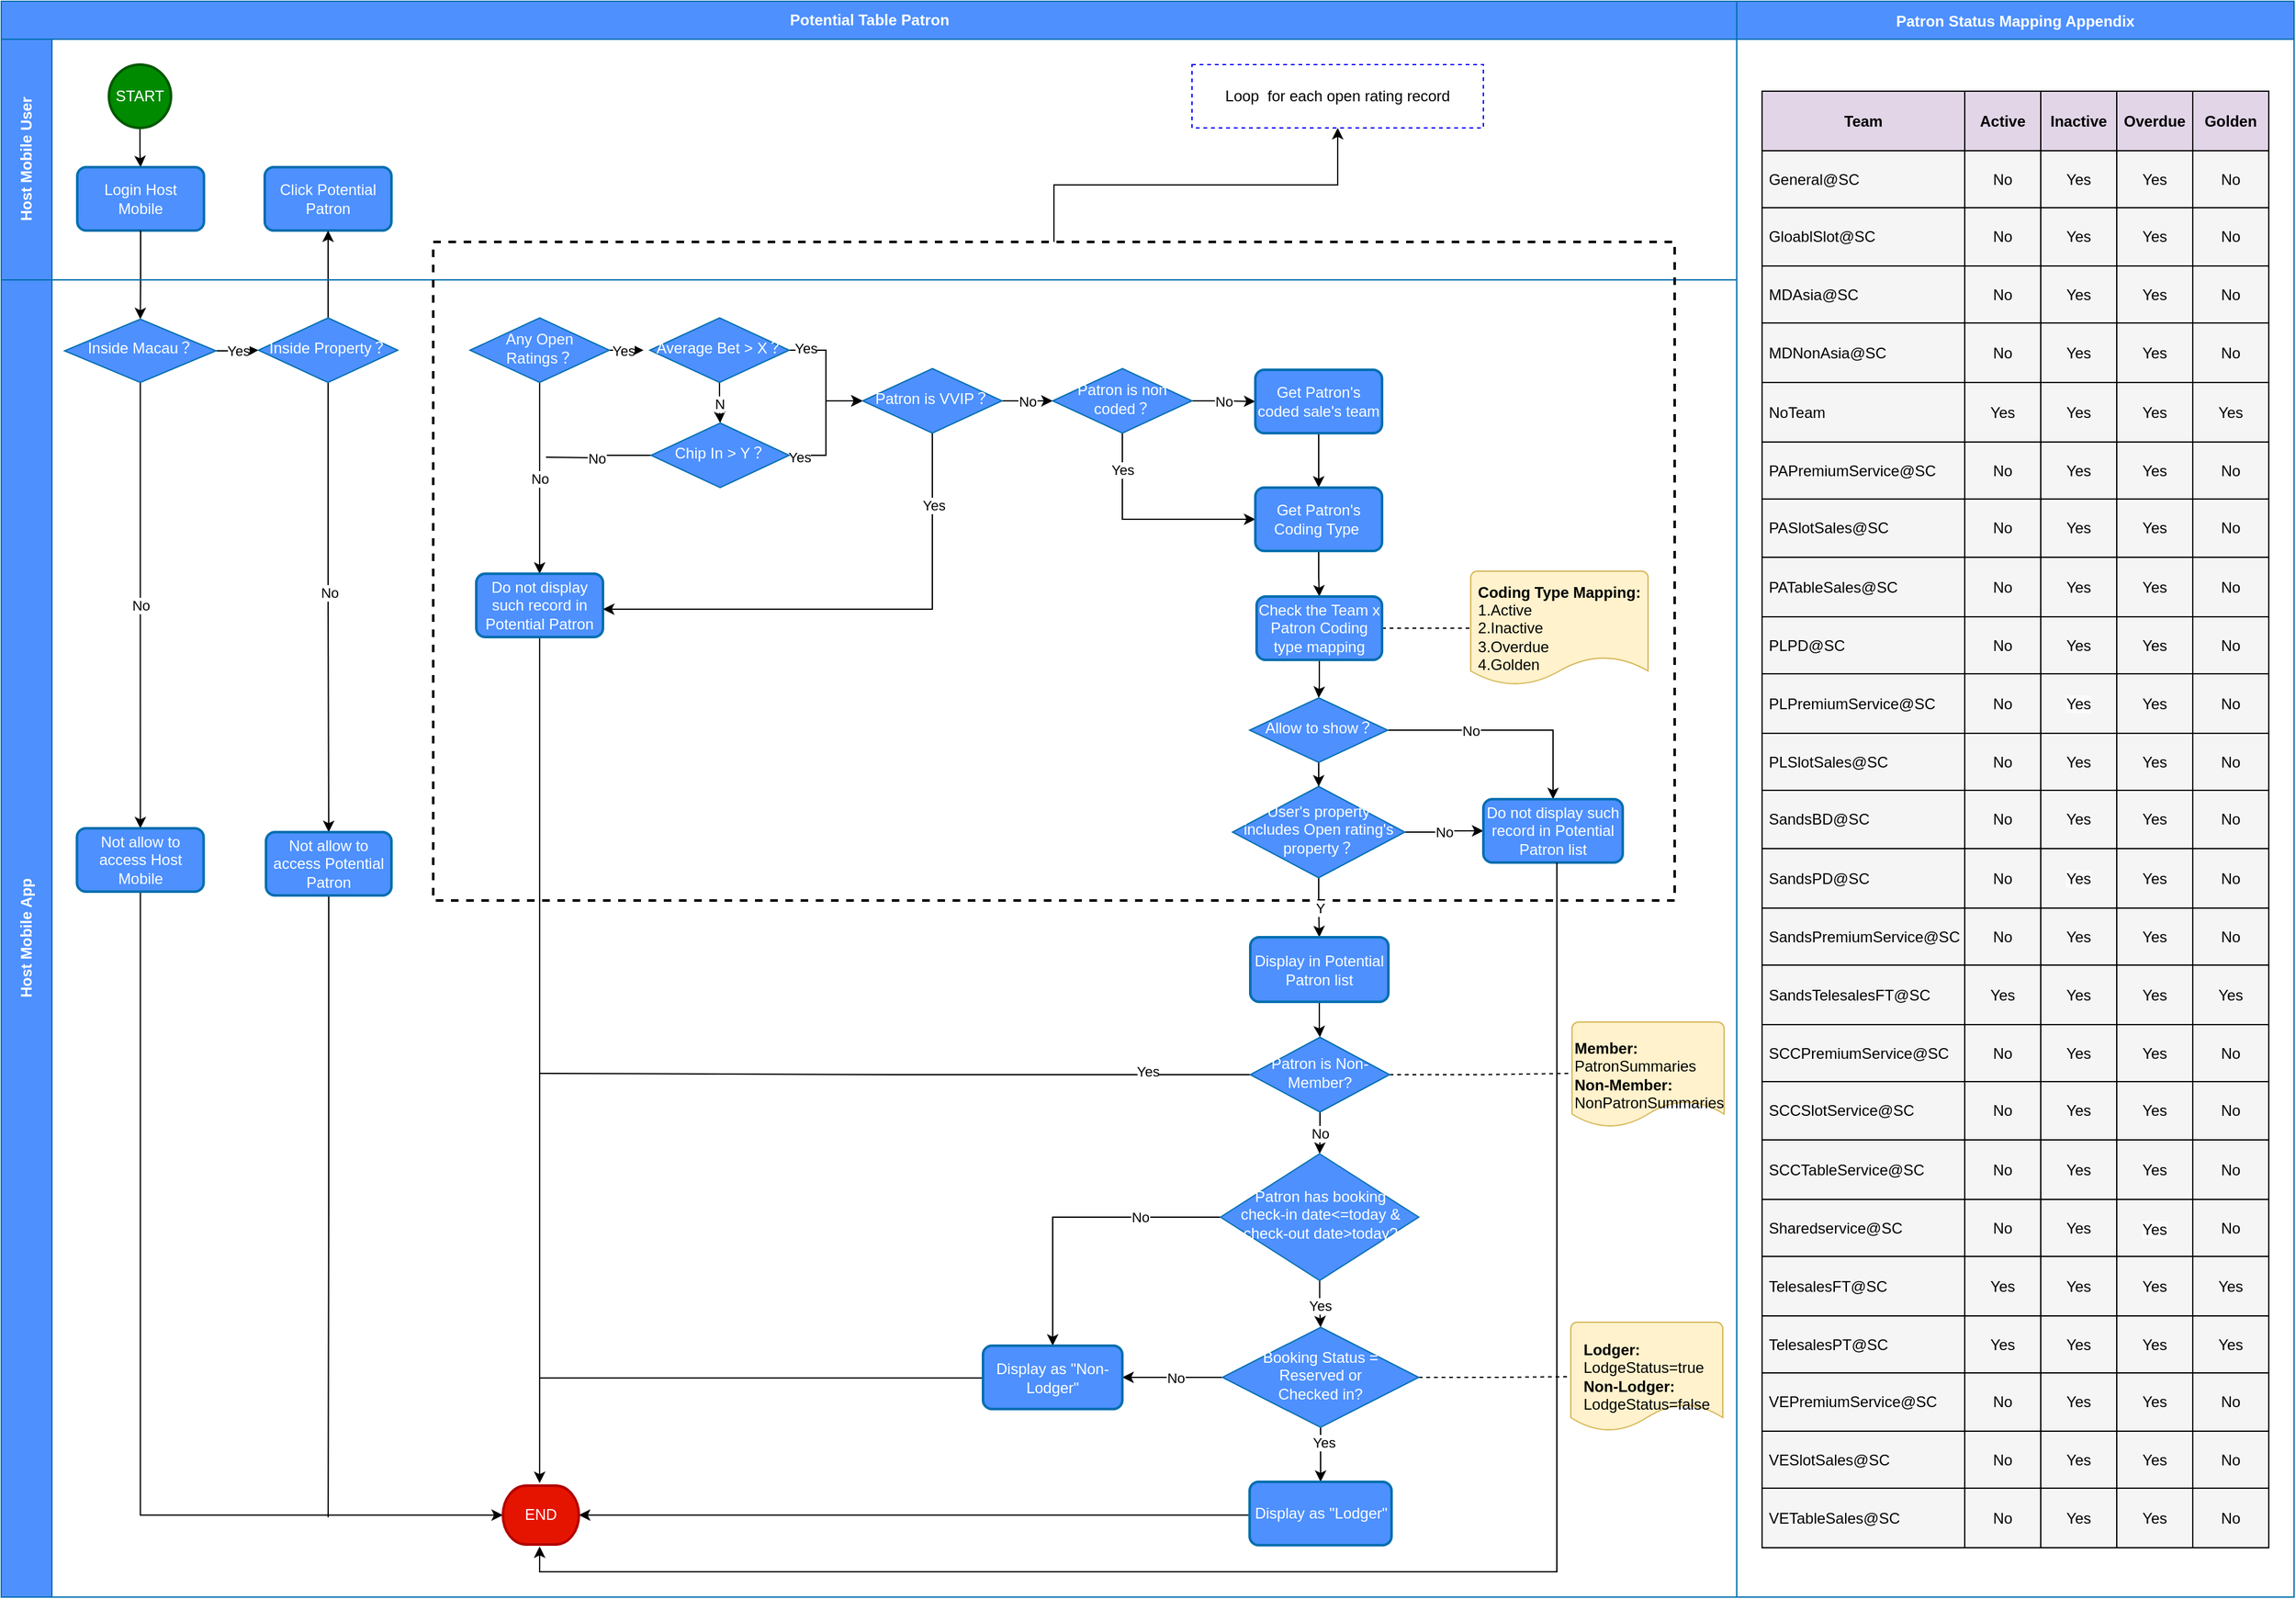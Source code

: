 <mxfile version="21.6.2" type="github">
  <diagram id="C5RBs43oDa-KdzZeNtuy" name="Page-1">
    <mxGraphModel dx="2049" dy="578" grid="1" gridSize="10" guides="1" tooltips="1" connect="1" arrows="1" fold="1" page="1" pageScale="1" pageWidth="827" pageHeight="1169" math="0" shadow="0">
      <root>
        <mxCell id="WIyWlLk6GJQsqaUBKTNV-0" />
        <mxCell id="WIyWlLk6GJQsqaUBKTNV-1" parent="WIyWlLk6GJQsqaUBKTNV-0" />
        <mxCell id="klwGeNsfM9cUBa_eAm7o-1" value="Potential Table Patron" style="swimlane;childLayout=stackLayout;resizeParent=1;resizeParentMax=0;horizontal=1;startSize=30;horizontalStack=0;html=1;direction=east;fillColor=#4d90fe;fontColor=#ffffff;strokeColor=#006EAF;" parent="WIyWlLk6GJQsqaUBKTNV-1" vertex="1">
          <mxGeometry x="-80" y="650" width="1370" height="1260" as="geometry" />
        </mxCell>
        <mxCell id="klwGeNsfM9cUBa_eAm7o-2" value="Host Mobile User" style="swimlane;startSize=40;horizontal=0;html=1;fillColor=#4d90fe;fontColor=#ffffff;strokeColor=#006EAF;" parent="klwGeNsfM9cUBa_eAm7o-1" vertex="1">
          <mxGeometry y="30" width="1370" height="190" as="geometry" />
        </mxCell>
        <mxCell id="klwGeNsfM9cUBa_eAm7o-10" value="" style="edgeStyle=orthogonalEdgeStyle;rounded=0;orthogonalLoop=1;jettySize=auto;html=1;" parent="klwGeNsfM9cUBa_eAm7o-2" source="klwGeNsfM9cUBa_eAm7o-5" target="klwGeNsfM9cUBa_eAm7o-6" edge="1">
          <mxGeometry relative="1" as="geometry" />
        </mxCell>
        <mxCell id="klwGeNsfM9cUBa_eAm7o-5" value="START" style="strokeWidth=2;html=1;shape=mxgraph.flowchart.start_2;whiteSpace=wrap;fillColor=#008a00;fontColor=#ffffff;strokeColor=#005700;" parent="klwGeNsfM9cUBa_eAm7o-2" vertex="1">
          <mxGeometry x="85" y="20" width="49" height="50" as="geometry" />
        </mxCell>
        <mxCell id="klwGeNsfM9cUBa_eAm7o-6" value="Login Host &lt;br&gt;Mobile" style="rounded=1;whiteSpace=wrap;html=1;absoluteArcSize=1;arcSize=14;strokeWidth=2;fillColor=#4d90fe;fontColor=#ffffff;strokeColor=#006EAF;" parent="klwGeNsfM9cUBa_eAm7o-2" vertex="1">
          <mxGeometry x="60" y="101" width="100" height="50" as="geometry" />
        </mxCell>
        <mxCell id="klwGeNsfM9cUBa_eAm7o-15" value="Click Potential Patron" style="rounded=1;whiteSpace=wrap;html=1;absoluteArcSize=1;arcSize=14;strokeWidth=2;fillColor=#4d90fe;fontColor=#ffffff;strokeColor=#006EAF;" parent="klwGeNsfM9cUBa_eAm7o-2" vertex="1">
          <mxGeometry x="208" y="101" width="100" height="50" as="geometry" />
        </mxCell>
        <mxCell id="klwGeNsfM9cUBa_eAm7o-104" value="Loop&amp;nbsp; for each open rating record" style="rounded=0;whiteSpace=wrap;html=1;dashed=1;strokeColor=#0000FF;" parent="klwGeNsfM9cUBa_eAm7o-2" vertex="1">
          <mxGeometry x="940" y="20" width="230" height="50" as="geometry" />
        </mxCell>
        <mxCell id="klwGeNsfM9cUBa_eAm7o-17" value="" style="edgeStyle=orthogonalEdgeStyle;rounded=0;orthogonalLoop=1;jettySize=auto;html=1;" parent="klwGeNsfM9cUBa_eAm7o-1" source="klwGeNsfM9cUBa_eAm7o-6" target="WIyWlLk6GJQsqaUBKTNV-6" edge="1">
          <mxGeometry relative="1" as="geometry" />
        </mxCell>
        <mxCell id="klwGeNsfM9cUBa_eAm7o-19" value="" style="edgeStyle=orthogonalEdgeStyle;rounded=0;orthogonalLoop=1;jettySize=auto;html=1;" parent="klwGeNsfM9cUBa_eAm7o-1" source="klwGeNsfM9cUBa_eAm7o-16" target="klwGeNsfM9cUBa_eAm7o-15" edge="1">
          <mxGeometry relative="1" as="geometry" />
        </mxCell>
        <mxCell id="klwGeNsfM9cUBa_eAm7o-105" value="" style="edgeStyle=orthogonalEdgeStyle;rounded=0;orthogonalLoop=1;jettySize=auto;html=1;" parent="klwGeNsfM9cUBa_eAm7o-1" source="klwGeNsfM9cUBa_eAm7o-66" target="klwGeNsfM9cUBa_eAm7o-104" edge="1">
          <mxGeometry relative="1" as="geometry" />
        </mxCell>
        <mxCell id="klwGeNsfM9cUBa_eAm7o-3" value="Host Mobile App" style="swimlane;startSize=40;horizontal=0;html=1;fillColor=#4d90fe;fontColor=#ffffff;strokeColor=#006EAF;" parent="klwGeNsfM9cUBa_eAm7o-1" vertex="1">
          <mxGeometry y="220" width="1370" height="1040" as="geometry" />
        </mxCell>
        <mxCell id="klwGeNsfM9cUBa_eAm7o-66" value="" style="verticalLabelPosition=bottom;verticalAlign=top;html=1;shape=mxgraph.basic.rect;fillColor2=none;strokeWidth=2;size=20;indent=5;dashed=1;fillColor=none;" parent="klwGeNsfM9cUBa_eAm7o-3" vertex="1">
          <mxGeometry x="341" y="-30" width="980" height="520" as="geometry" />
        </mxCell>
        <mxCell id="klwGeNsfM9cUBa_eAm7o-21" value="Yes" style="edgeStyle=orthogonalEdgeStyle;rounded=0;orthogonalLoop=1;jettySize=auto;html=1;" parent="klwGeNsfM9cUBa_eAm7o-3" source="WIyWlLk6GJQsqaUBKTNV-6" target="klwGeNsfM9cUBa_eAm7o-16" edge="1">
          <mxGeometry relative="1" as="geometry" />
        </mxCell>
        <mxCell id="klwGeNsfM9cUBa_eAm7o-26" value="No" style="edgeStyle=orthogonalEdgeStyle;rounded=0;orthogonalLoop=1;jettySize=auto;html=1;" parent="klwGeNsfM9cUBa_eAm7o-3" source="WIyWlLk6GJQsqaUBKTNV-6" target="klwGeNsfM9cUBa_eAm7o-22" edge="1">
          <mxGeometry relative="1" as="geometry" />
        </mxCell>
        <mxCell id="WIyWlLk6GJQsqaUBKTNV-6" value="Inside Macau？" style="rhombus;whiteSpace=wrap;html=1;shadow=0;fontFamily=Helvetica;fontSize=12;align=center;strokeWidth=1;spacing=6;spacingTop=-4;fillColor=#4d90fe;fontColor=#ffffff;strokeColor=#006EAF;" parent="klwGeNsfM9cUBa_eAm7o-3" vertex="1">
          <mxGeometry x="50" y="31" width="119.5" height="50" as="geometry" />
        </mxCell>
        <mxCell id="klwGeNsfM9cUBa_eAm7o-27" value="" style="edgeStyle=orthogonalEdgeStyle;rounded=0;orthogonalLoop=1;jettySize=auto;html=1;" parent="klwGeNsfM9cUBa_eAm7o-3" source="klwGeNsfM9cUBa_eAm7o-16" target="klwGeNsfM9cUBa_eAm7o-23" edge="1">
          <mxGeometry relative="1" as="geometry" />
        </mxCell>
        <mxCell id="klwGeNsfM9cUBa_eAm7o-28" value="No" style="edgeLabel;html=1;align=center;verticalAlign=middle;resizable=0;points=[];" parent="klwGeNsfM9cUBa_eAm7o-27" vertex="1" connectable="0">
          <mxGeometry x="-0.067" y="1" relative="1" as="geometry">
            <mxPoint as="offset" />
          </mxGeometry>
        </mxCell>
        <mxCell id="klwGeNsfM9cUBa_eAm7o-16" value="Inside Property？" style="rhombus;whiteSpace=wrap;html=1;shadow=0;fontFamily=Helvetica;fontSize=12;align=center;strokeWidth=1;spacing=6;spacingTop=-4;fillColor=#4d90fe;fontColor=#ffffff;strokeColor=#006EAF;" parent="klwGeNsfM9cUBa_eAm7o-3" vertex="1">
          <mxGeometry x="203" y="30" width="110" height="51" as="geometry" />
        </mxCell>
        <mxCell id="klwGeNsfM9cUBa_eAm7o-100" style="edgeStyle=orthogonalEdgeStyle;rounded=0;orthogonalLoop=1;jettySize=auto;html=1;entryX=0;entryY=0.5;entryDx=0;entryDy=0;entryPerimeter=0;" parent="klwGeNsfM9cUBa_eAm7o-3" source="klwGeNsfM9cUBa_eAm7o-22" target="klwGeNsfM9cUBa_eAm7o-89" edge="1">
          <mxGeometry relative="1" as="geometry">
            <Array as="points">
              <mxPoint x="110" y="975" />
            </Array>
          </mxGeometry>
        </mxCell>
        <mxCell id="klwGeNsfM9cUBa_eAm7o-22" value="Not allow to access Host Mobile" style="rounded=1;whiteSpace=wrap;html=1;absoluteArcSize=1;arcSize=14;strokeWidth=2;fillColor=#4d90fe;strokeColor=#006EAF;fontColor=#ffffff;" parent="klwGeNsfM9cUBa_eAm7o-3" vertex="1">
          <mxGeometry x="59.75" y="433" width="100" height="50" as="geometry" />
        </mxCell>
        <mxCell id="klwGeNsfM9cUBa_eAm7o-102" value="" style="edgeStyle=orthogonalEdgeStyle;rounded=0;orthogonalLoop=1;jettySize=auto;html=1;endArrow=none;endFill=0;" parent="klwGeNsfM9cUBa_eAm7o-3" source="klwGeNsfM9cUBa_eAm7o-23" edge="1">
          <mxGeometry relative="1" as="geometry">
            <mxPoint x="258.053" y="977" as="targetPoint" />
          </mxGeometry>
        </mxCell>
        <mxCell id="klwGeNsfM9cUBa_eAm7o-23" value="Not allow to access Potential Patron" style="rounded=1;whiteSpace=wrap;html=1;absoluteArcSize=1;arcSize=14;strokeWidth=2;fillColor=#4d90fe;fontColor=#ffffff;strokeColor=#006EAF;" parent="klwGeNsfM9cUBa_eAm7o-3" vertex="1">
          <mxGeometry x="209" y="436" width="99" height="50" as="geometry" />
        </mxCell>
        <mxCell id="klwGeNsfM9cUBa_eAm7o-34" value="Yes" style="edgeStyle=orthogonalEdgeStyle;rounded=0;orthogonalLoop=1;jettySize=auto;html=1;" parent="klwGeNsfM9cUBa_eAm7o-3" edge="1">
          <mxGeometry relative="1" as="geometry">
            <mxPoint x="475" y="55.5" as="sourcePoint" />
            <mxPoint x="507" y="55.5" as="targetPoint" />
          </mxGeometry>
        </mxCell>
        <mxCell id="klwGeNsfM9cUBa_eAm7o-37" value="No" style="edgeStyle=orthogonalEdgeStyle;rounded=0;orthogonalLoop=1;jettySize=auto;html=1;" parent="klwGeNsfM9cUBa_eAm7o-3" source="klwGeNsfM9cUBa_eAm7o-31" target="klwGeNsfM9cUBa_eAm7o-36" edge="1">
          <mxGeometry relative="1" as="geometry" />
        </mxCell>
        <mxCell id="klwGeNsfM9cUBa_eAm7o-31" value="Any Open Ratings？" style="rhombus;whiteSpace=wrap;html=1;shadow=0;fontFamily=Helvetica;fontSize=12;align=center;strokeWidth=1;spacing=6;spacingTop=-4;fillColor=#4d90fe;fontColor=#ffffff;strokeColor=#006EAF;" parent="klwGeNsfM9cUBa_eAm7o-3" vertex="1">
          <mxGeometry x="370" y="30" width="110" height="51" as="geometry" />
        </mxCell>
        <mxCell id="klwGeNsfM9cUBa_eAm7o-35" value="N" style="edgeStyle=orthogonalEdgeStyle;rounded=0;orthogonalLoop=1;jettySize=auto;html=1;" parent="klwGeNsfM9cUBa_eAm7o-3" source="klwGeNsfM9cUBa_eAm7o-32" target="klwGeNsfM9cUBa_eAm7o-33" edge="1">
          <mxGeometry relative="1" as="geometry" />
        </mxCell>
        <mxCell id="klwGeNsfM9cUBa_eAm7o-47" value="" style="edgeStyle=orthogonalEdgeStyle;rounded=0;orthogonalLoop=1;jettySize=auto;html=1;" parent="klwGeNsfM9cUBa_eAm7o-3" source="klwGeNsfM9cUBa_eAm7o-32" target="klwGeNsfM9cUBa_eAm7o-44" edge="1">
          <mxGeometry relative="1" as="geometry" />
        </mxCell>
        <mxCell id="klwGeNsfM9cUBa_eAm7o-49" value="Y" style="edgeLabel;html=1;align=left;verticalAlign=middle;resizable=0;points=[];" parent="klwGeNsfM9cUBa_eAm7o-47" vertex="1" connectable="0">
          <mxGeometry x="-0.513" y="-2" relative="1" as="geometry">
            <mxPoint x="-15" y="-2" as="offset" />
          </mxGeometry>
        </mxCell>
        <mxCell id="95S1D5gs3nLr7--HT-yM-0" value="Yes" style="edgeLabel;html=1;align=center;verticalAlign=middle;resizable=0;points=[];" vertex="1" connectable="0" parent="klwGeNsfM9cUBa_eAm7o-47">
          <mxGeometry x="-0.735" y="2" relative="1" as="geometry">
            <mxPoint as="offset" />
          </mxGeometry>
        </mxCell>
        <mxCell id="klwGeNsfM9cUBa_eAm7o-32" value="Average Bet &amp;gt; X？" style="rhombus;whiteSpace=wrap;html=1;shadow=0;fontFamily=Helvetica;fontSize=12;align=center;strokeWidth=1;spacing=6;spacingTop=-4;fillColor=#4d90fe;fontColor=#ffffff;strokeColor=#006EAF;" parent="klwGeNsfM9cUBa_eAm7o-3" vertex="1">
          <mxGeometry x="512" y="30" width="110" height="51" as="geometry" />
        </mxCell>
        <mxCell id="klwGeNsfM9cUBa_eAm7o-42" value="" style="edgeStyle=orthogonalEdgeStyle;rounded=0;orthogonalLoop=1;jettySize=auto;html=1;endArrow=none;endFill=0;" parent="klwGeNsfM9cUBa_eAm7o-3" source="klwGeNsfM9cUBa_eAm7o-33" edge="1">
          <mxGeometry relative="1" as="geometry">
            <mxPoint x="430" y="140" as="targetPoint" />
          </mxGeometry>
        </mxCell>
        <mxCell id="klwGeNsfM9cUBa_eAm7o-43" value="No" style="edgeLabel;html=1;align=center;verticalAlign=middle;resizable=0;points=[];" parent="klwGeNsfM9cUBa_eAm7o-42" vertex="1" connectable="0">
          <mxGeometry x="0.062" relative="1" as="geometry">
            <mxPoint as="offset" />
          </mxGeometry>
        </mxCell>
        <mxCell id="klwGeNsfM9cUBa_eAm7o-48" value="Yes" style="edgeStyle=orthogonalEdgeStyle;rounded=0;orthogonalLoop=1;jettySize=auto;html=1;" parent="klwGeNsfM9cUBa_eAm7o-3" source="klwGeNsfM9cUBa_eAm7o-33" target="klwGeNsfM9cUBa_eAm7o-44" edge="1">
          <mxGeometry x="-0.841" y="-1" relative="1" as="geometry">
            <mxPoint as="offset" />
          </mxGeometry>
        </mxCell>
        <mxCell id="klwGeNsfM9cUBa_eAm7o-33" value="Chip In &amp;gt; Y？" style="rhombus;whiteSpace=wrap;html=1;shadow=0;fontFamily=Helvetica;fontSize=12;align=center;strokeWidth=1;spacing=6;spacingTop=-4;fillColor=#4d90fe;fontColor=#ffffff;strokeColor=#006EAF;" parent="klwGeNsfM9cUBa_eAm7o-3" vertex="1">
          <mxGeometry x="513" y="113" width="109" height="51" as="geometry" />
        </mxCell>
        <mxCell id="klwGeNsfM9cUBa_eAm7o-93" value="" style="edgeStyle=orthogonalEdgeStyle;rounded=0;orthogonalLoop=1;jettySize=auto;html=1;" parent="klwGeNsfM9cUBa_eAm7o-3" source="klwGeNsfM9cUBa_eAm7o-36" edge="1">
          <mxGeometry relative="1" as="geometry">
            <mxPoint x="425" y="950" as="targetPoint" />
          </mxGeometry>
        </mxCell>
        <mxCell id="klwGeNsfM9cUBa_eAm7o-36" value="Do not display such record in Potential Patron" style="rounded=1;whiteSpace=wrap;html=1;absoluteArcSize=1;arcSize=14;strokeWidth=2;fillColor=#4d90fe;fontColor=#ffffff;strokeColor=#006EAF;" parent="klwGeNsfM9cUBa_eAm7o-3" vertex="1">
          <mxGeometry x="375" y="232" width="100" height="50" as="geometry" />
        </mxCell>
        <mxCell id="klwGeNsfM9cUBa_eAm7o-51" value="No" style="edgeStyle=orthogonalEdgeStyle;rounded=0;orthogonalLoop=1;jettySize=auto;html=1;" parent="klwGeNsfM9cUBa_eAm7o-3" source="klwGeNsfM9cUBa_eAm7o-44" target="klwGeNsfM9cUBa_eAm7o-50" edge="1">
          <mxGeometry relative="1" as="geometry">
            <Array as="points">
              <mxPoint x="810" y="96" />
              <mxPoint x="810" y="96" />
            </Array>
            <mxPoint as="offset" />
          </mxGeometry>
        </mxCell>
        <mxCell id="klwGeNsfM9cUBa_eAm7o-68" style="edgeStyle=orthogonalEdgeStyle;rounded=0;orthogonalLoop=1;jettySize=auto;html=1;" parent="klwGeNsfM9cUBa_eAm7o-3" source="klwGeNsfM9cUBa_eAm7o-44" target="klwGeNsfM9cUBa_eAm7o-36" edge="1">
          <mxGeometry relative="1" as="geometry">
            <Array as="points">
              <mxPoint x="735" y="260" />
            </Array>
          </mxGeometry>
        </mxCell>
        <mxCell id="klwGeNsfM9cUBa_eAm7o-70" value="Yes" style="edgeLabel;html=1;align=center;verticalAlign=middle;resizable=0;points=[];" parent="klwGeNsfM9cUBa_eAm7o-68" vertex="1" connectable="0">
          <mxGeometry x="-0.714" y="1" relative="1" as="geometry">
            <mxPoint as="offset" />
          </mxGeometry>
        </mxCell>
        <mxCell id="klwGeNsfM9cUBa_eAm7o-44" value="Patron is VVIP？" style="rhombus;whiteSpace=wrap;html=1;shadow=0;fontFamily=Helvetica;fontSize=12;align=center;strokeWidth=1;spacing=6;spacingTop=-4;fillColor=#4d90fe;fontColor=#ffffff;strokeColor=#006EAF;" parent="klwGeNsfM9cUBa_eAm7o-3" vertex="1">
          <mxGeometry x="680" y="70" width="110" height="51" as="geometry" />
        </mxCell>
        <mxCell id="klwGeNsfM9cUBa_eAm7o-56" value="No" style="edgeStyle=orthogonalEdgeStyle;rounded=0;orthogonalLoop=1;jettySize=auto;html=1;" parent="klwGeNsfM9cUBa_eAm7o-3" source="klwGeNsfM9cUBa_eAm7o-50" target="klwGeNsfM9cUBa_eAm7o-52" edge="1">
          <mxGeometry relative="1" as="geometry" />
        </mxCell>
        <mxCell id="klwGeNsfM9cUBa_eAm7o-71" value="Yes" style="edgeStyle=orthogonalEdgeStyle;rounded=0;orthogonalLoop=1;jettySize=auto;html=1;entryX=0;entryY=0.5;entryDx=0;entryDy=0;" parent="klwGeNsfM9cUBa_eAm7o-3" source="klwGeNsfM9cUBa_eAm7o-50" target="klwGeNsfM9cUBa_eAm7o-53" edge="1">
          <mxGeometry x="-0.665" relative="1" as="geometry">
            <Array as="points">
              <mxPoint x="885" y="189" />
            </Array>
            <mxPoint as="offset" />
          </mxGeometry>
        </mxCell>
        <mxCell id="klwGeNsfM9cUBa_eAm7o-50" value="Patron is non coded？" style="rhombus;whiteSpace=wrap;html=1;shadow=0;fontFamily=Helvetica;fontSize=12;align=center;strokeWidth=1;spacing=6;spacingTop=-4;fillColor=#4d90fe;fontColor=#ffffff;strokeColor=#006EAF;" parent="klwGeNsfM9cUBa_eAm7o-3" vertex="1">
          <mxGeometry x="830" y="70" width="110" height="51" as="geometry" />
        </mxCell>
        <mxCell id="klwGeNsfM9cUBa_eAm7o-57" value="" style="edgeStyle=orthogonalEdgeStyle;rounded=0;orthogonalLoop=1;jettySize=auto;html=1;" parent="klwGeNsfM9cUBa_eAm7o-3" source="klwGeNsfM9cUBa_eAm7o-52" target="klwGeNsfM9cUBa_eAm7o-53" edge="1">
          <mxGeometry relative="1" as="geometry" />
        </mxCell>
        <mxCell id="klwGeNsfM9cUBa_eAm7o-52" value="Get Patron&#39;s coded sale&#39;s team" style="rounded=1;whiteSpace=wrap;html=1;absoluteArcSize=1;arcSize=14;strokeWidth=2;fillColor=#4d90fe;fontColor=#ffffff;strokeColor=#006EAF;" parent="klwGeNsfM9cUBa_eAm7o-3" vertex="1">
          <mxGeometry x="990" y="71" width="100" height="50" as="geometry" />
        </mxCell>
        <mxCell id="klwGeNsfM9cUBa_eAm7o-58" value="" style="edgeStyle=orthogonalEdgeStyle;rounded=0;orthogonalLoop=1;jettySize=auto;html=1;" parent="klwGeNsfM9cUBa_eAm7o-3" source="klwGeNsfM9cUBa_eAm7o-53" target="klwGeNsfM9cUBa_eAm7o-54" edge="1">
          <mxGeometry relative="1" as="geometry" />
        </mxCell>
        <mxCell id="klwGeNsfM9cUBa_eAm7o-53" value="Get Patron&#39;s Coding Type&amp;nbsp;" style="rounded=1;whiteSpace=wrap;html=1;absoluteArcSize=1;arcSize=14;strokeWidth=2;fillColor=#4d90fe;fontColor=#ffffff;strokeColor=#006EAF;" parent="klwGeNsfM9cUBa_eAm7o-3" vertex="1">
          <mxGeometry x="990" y="164" width="100" height="50" as="geometry" />
        </mxCell>
        <mxCell id="klwGeNsfM9cUBa_eAm7o-61" value="" style="edgeStyle=orthogonalEdgeStyle;rounded=0;orthogonalLoop=1;jettySize=auto;html=1;" parent="klwGeNsfM9cUBa_eAm7o-3" source="klwGeNsfM9cUBa_eAm7o-54" target="klwGeNsfM9cUBa_eAm7o-59" edge="1">
          <mxGeometry relative="1" as="geometry" />
        </mxCell>
        <mxCell id="klwGeNsfM9cUBa_eAm7o-177" value="" style="edgeStyle=orthogonalEdgeStyle;rounded=0;orthogonalLoop=1;jettySize=auto;html=1;endArrow=none;endFill=0;dashed=1;" parent="klwGeNsfM9cUBa_eAm7o-3" source="klwGeNsfM9cUBa_eAm7o-54" target="klwGeNsfM9cUBa_eAm7o-176" edge="1">
          <mxGeometry relative="1" as="geometry" />
        </mxCell>
        <mxCell id="klwGeNsfM9cUBa_eAm7o-54" value="Check the Team x Patron Coding type mapping" style="rounded=1;whiteSpace=wrap;html=1;absoluteArcSize=1;arcSize=14;strokeWidth=2;fillColor=#4d90fe;fontColor=#ffffff;strokeColor=#006EAF;" parent="klwGeNsfM9cUBa_eAm7o-3" vertex="1">
          <mxGeometry x="991" y="250" width="99" height="50" as="geometry" />
        </mxCell>
        <mxCell id="klwGeNsfM9cUBa_eAm7o-64" value="No" style="edgeStyle=orthogonalEdgeStyle;rounded=0;orthogonalLoop=1;jettySize=auto;html=1;" parent="klwGeNsfM9cUBa_eAm7o-3" source="klwGeNsfM9cUBa_eAm7o-59" target="klwGeNsfM9cUBa_eAm7o-63" edge="1">
          <mxGeometry x="-0.292" relative="1" as="geometry">
            <mxPoint as="offset" />
          </mxGeometry>
        </mxCell>
        <mxCell id="95S1D5gs3nLr7--HT-yM-7" value="" style="edgeStyle=orthogonalEdgeStyle;rounded=0;orthogonalLoop=1;jettySize=auto;html=1;" edge="1" parent="klwGeNsfM9cUBa_eAm7o-3" source="klwGeNsfM9cUBa_eAm7o-59" target="klwGeNsfM9cUBa_eAm7o-60">
          <mxGeometry relative="1" as="geometry" />
        </mxCell>
        <mxCell id="klwGeNsfM9cUBa_eAm7o-59" value="Allow to show？" style="rhombus;whiteSpace=wrap;html=1;shadow=0;fontFamily=Helvetica;fontSize=12;align=center;strokeWidth=1;spacing=6;spacingTop=-4;fillColor=#4d90fe;fontColor=#ffffff;strokeColor=#006EAF;" parent="klwGeNsfM9cUBa_eAm7o-3" vertex="1">
          <mxGeometry x="985.5" y="330" width="109" height="51" as="geometry" />
        </mxCell>
        <mxCell id="klwGeNsfM9cUBa_eAm7o-65" value="No" style="edgeStyle=orthogonalEdgeStyle;rounded=0;orthogonalLoop=1;jettySize=auto;html=1;" parent="klwGeNsfM9cUBa_eAm7o-3" source="klwGeNsfM9cUBa_eAm7o-60" target="klwGeNsfM9cUBa_eAm7o-63" edge="1">
          <mxGeometry relative="1" as="geometry" />
        </mxCell>
        <mxCell id="klwGeNsfM9cUBa_eAm7o-84" value="Y" style="edgeStyle=orthogonalEdgeStyle;rounded=0;orthogonalLoop=1;jettySize=auto;html=1;" parent="klwGeNsfM9cUBa_eAm7o-3" source="klwGeNsfM9cUBa_eAm7o-60" target="klwGeNsfM9cUBa_eAm7o-72" edge="1">
          <mxGeometry relative="1" as="geometry" />
        </mxCell>
        <mxCell id="klwGeNsfM9cUBa_eAm7o-60" value="User&#39;s property includes Open rating&#39;s property？" style="rhombus;whiteSpace=wrap;html=1;shadow=0;fontFamily=Helvetica;fontSize=12;align=center;strokeWidth=1;spacing=6;spacingTop=-4;fillColor=#4d90fe;fontColor=#ffffff;strokeColor=#006EAF;" parent="klwGeNsfM9cUBa_eAm7o-3" vertex="1">
          <mxGeometry x="972" y="400" width="136" height="72" as="geometry" />
        </mxCell>
        <mxCell id="klwGeNsfM9cUBa_eAm7o-63" value="Do not display such record in Potential Patron list" style="rounded=1;whiteSpace=wrap;html=1;absoluteArcSize=1;arcSize=14;strokeWidth=2;fillColor=#4d90fe;fontColor=#ffffff;strokeColor=#006EAF;" parent="klwGeNsfM9cUBa_eAm7o-3" vertex="1">
          <mxGeometry x="1170" y="410" width="110" height="50" as="geometry" />
        </mxCell>
        <mxCell id="klwGeNsfM9cUBa_eAm7o-81" value="" style="edgeStyle=orthogonalEdgeStyle;rounded=0;orthogonalLoop=1;jettySize=auto;html=1;" parent="klwGeNsfM9cUBa_eAm7o-3" source="klwGeNsfM9cUBa_eAm7o-72" target="klwGeNsfM9cUBa_eAm7o-73" edge="1">
          <mxGeometry relative="1" as="geometry" />
        </mxCell>
        <mxCell id="klwGeNsfM9cUBa_eAm7o-72" value="Display in Potential Patron list" style="rounded=1;whiteSpace=wrap;html=1;absoluteArcSize=1;arcSize=14;strokeWidth=2;fillColor=#4d90fe;fontColor=#ffffff;strokeColor=#006EAF;" parent="klwGeNsfM9cUBa_eAm7o-3" vertex="1">
          <mxGeometry x="986" y="519" width="109" height="51" as="geometry" />
        </mxCell>
        <mxCell id="klwGeNsfM9cUBa_eAm7o-82" value="No" style="edgeStyle=orthogonalEdgeStyle;rounded=0;orthogonalLoop=1;jettySize=auto;html=1;" parent="klwGeNsfM9cUBa_eAm7o-3" source="klwGeNsfM9cUBa_eAm7o-73" target="klwGeNsfM9cUBa_eAm7o-74" edge="1">
          <mxGeometry relative="1" as="geometry" />
        </mxCell>
        <mxCell id="klwGeNsfM9cUBa_eAm7o-96" value="" style="edgeStyle=orthogonalEdgeStyle;rounded=0;orthogonalLoop=1;jettySize=auto;html=1;endArrow=none;endFill=0;" parent="klwGeNsfM9cUBa_eAm7o-3" source="klwGeNsfM9cUBa_eAm7o-73" edge="1">
          <mxGeometry relative="1" as="geometry">
            <mxPoint x="425" y="626.5" as="targetPoint" />
          </mxGeometry>
        </mxCell>
        <mxCell id="klwGeNsfM9cUBa_eAm7o-97" value="Yes" style="edgeLabel;html=1;align=center;verticalAlign=middle;resizable=0;points=[];" parent="klwGeNsfM9cUBa_eAm7o-96" vertex="1" connectable="0">
          <mxGeometry x="-0.709" y="-3" relative="1" as="geometry">
            <mxPoint as="offset" />
          </mxGeometry>
        </mxCell>
        <mxCell id="klwGeNsfM9cUBa_eAm7o-173" value="" style="edgeStyle=orthogonalEdgeStyle;rounded=0;orthogonalLoop=1;jettySize=auto;html=1;endArrow=none;endFill=0;dashed=1;" parent="klwGeNsfM9cUBa_eAm7o-3" source="klwGeNsfM9cUBa_eAm7o-73" edge="1">
          <mxGeometry relative="1" as="geometry">
            <mxPoint x="1240" y="626.5" as="targetPoint" />
          </mxGeometry>
        </mxCell>
        <mxCell id="klwGeNsfM9cUBa_eAm7o-73" value="Patron is Non-Member?" style="rhombus;whiteSpace=wrap;html=1;shadow=0;fontFamily=Helvetica;fontSize=12;align=center;strokeWidth=1;spacing=6;spacingTop=-4;fillColor=#4d90fe;fontColor=#ffffff;strokeColor=#006EAF;" parent="klwGeNsfM9cUBa_eAm7o-3" vertex="1">
          <mxGeometry x="986" y="598" width="110" height="59" as="geometry" />
        </mxCell>
        <mxCell id="klwGeNsfM9cUBa_eAm7o-83" value="Yes" style="edgeStyle=orthogonalEdgeStyle;rounded=0;orthogonalLoop=1;jettySize=auto;html=1;" parent="klwGeNsfM9cUBa_eAm7o-3" source="klwGeNsfM9cUBa_eAm7o-74" target="klwGeNsfM9cUBa_eAm7o-75" edge="1">
          <mxGeometry x="0.099" relative="1" as="geometry">
            <mxPoint as="offset" />
          </mxGeometry>
        </mxCell>
        <mxCell id="klwGeNsfM9cUBa_eAm7o-88" value="No" style="edgeStyle=orthogonalEdgeStyle;rounded=0;orthogonalLoop=1;jettySize=auto;html=1;" parent="klwGeNsfM9cUBa_eAm7o-3" source="klwGeNsfM9cUBa_eAm7o-74" target="klwGeNsfM9cUBa_eAm7o-77" edge="1">
          <mxGeometry x="-0.454" relative="1" as="geometry">
            <mxPoint as="offset" />
          </mxGeometry>
        </mxCell>
        <mxCell id="klwGeNsfM9cUBa_eAm7o-74" value="Patron has booking &lt;br&gt;check-in date&amp;lt;=today &amp;amp; check-out date&amp;gt;today?" style="rhombus;whiteSpace=wrap;html=1;shadow=0;fontFamily=Helvetica;fontSize=12;align=center;strokeWidth=1;spacing=6;spacingTop=-4;fillColor=#4d90fe;fontColor=#ffffff;strokeColor=#006EAF;" parent="klwGeNsfM9cUBa_eAm7o-3" vertex="1">
          <mxGeometry x="962.5" y="690" width="156.5" height="100" as="geometry" />
        </mxCell>
        <mxCell id="klwGeNsfM9cUBa_eAm7o-85" value="" style="edgeStyle=orthogonalEdgeStyle;rounded=0;orthogonalLoop=1;jettySize=auto;html=1;" parent="klwGeNsfM9cUBa_eAm7o-3" source="klwGeNsfM9cUBa_eAm7o-75" target="klwGeNsfM9cUBa_eAm7o-76" edge="1">
          <mxGeometry relative="1" as="geometry" />
        </mxCell>
        <mxCell id="95S1D5gs3nLr7--HT-yM-2" value="Yes" style="edgeLabel;html=1;align=center;verticalAlign=middle;resizable=0;points=[];" vertex="1" connectable="0" parent="klwGeNsfM9cUBa_eAm7o-85">
          <mxGeometry x="-0.432" y="2" relative="1" as="geometry">
            <mxPoint as="offset" />
          </mxGeometry>
        </mxCell>
        <mxCell id="klwGeNsfM9cUBa_eAm7o-87" value="No" style="edgeStyle=orthogonalEdgeStyle;rounded=0;orthogonalLoop=1;jettySize=auto;html=1;" parent="klwGeNsfM9cUBa_eAm7o-3" source="klwGeNsfM9cUBa_eAm7o-75" target="klwGeNsfM9cUBa_eAm7o-77" edge="1">
          <mxGeometry x="-0.059" relative="1" as="geometry">
            <mxPoint as="offset" />
          </mxGeometry>
        </mxCell>
        <mxCell id="klwGeNsfM9cUBa_eAm7o-175" value="" style="edgeStyle=orthogonalEdgeStyle;rounded=0;orthogonalLoop=1;jettySize=auto;html=1;dashed=1;endArrow=none;endFill=0;entryX=0;entryY=0.5;entryDx=0;entryDy=0;entryPerimeter=0;" parent="klwGeNsfM9cUBa_eAm7o-3" source="klwGeNsfM9cUBa_eAm7o-75" edge="1" target="klwGeNsfM9cUBa_eAm7o-107">
          <mxGeometry relative="1" as="geometry">
            <mxPoint x="1240" y="828.5" as="targetPoint" />
          </mxGeometry>
        </mxCell>
        <mxCell id="klwGeNsfM9cUBa_eAm7o-75" value="Booking Status = Reserved or &lt;br&gt;Checked in?" style="rhombus;whiteSpace=wrap;html=1;shadow=0;fontFamily=Helvetica;fontSize=12;align=center;strokeWidth=1;spacing=6;spacingTop=-4;fillColor=#4d90fe;fontColor=#ffffff;strokeColor=#006EAF;" parent="klwGeNsfM9cUBa_eAm7o-3" vertex="1">
          <mxGeometry x="964" y="827" width="155" height="79" as="geometry" />
        </mxCell>
        <mxCell id="95S1D5gs3nLr7--HT-yM-8" style="edgeStyle=orthogonalEdgeStyle;rounded=0;orthogonalLoop=1;jettySize=auto;html=1;entryX=1;entryY=0.5;entryDx=0;entryDy=0;entryPerimeter=0;" edge="1" parent="klwGeNsfM9cUBa_eAm7o-3" target="klwGeNsfM9cUBa_eAm7o-89">
          <mxGeometry relative="1" as="geometry">
            <mxPoint x="530" y="980" as="targetPoint" />
            <mxPoint x="992.5" y="971.034" as="sourcePoint" />
            <Array as="points">
              <mxPoint x="992" y="975" />
            </Array>
          </mxGeometry>
        </mxCell>
        <mxCell id="klwGeNsfM9cUBa_eAm7o-76" value="Display as &quot;Lodger&quot;" style="rounded=1;whiteSpace=wrap;html=1;absoluteArcSize=1;arcSize=14;strokeWidth=2;fillColor=#4d90fe;fontColor=#ffffff;strokeColor=#006EAF;" parent="klwGeNsfM9cUBa_eAm7o-3" vertex="1">
          <mxGeometry x="985.5" y="949" width="112" height="50" as="geometry" />
        </mxCell>
        <mxCell id="klwGeNsfM9cUBa_eAm7o-99" value="" style="edgeStyle=orthogonalEdgeStyle;rounded=0;orthogonalLoop=1;jettySize=auto;html=1;endArrow=none;endFill=0;" parent="klwGeNsfM9cUBa_eAm7o-3" edge="1">
          <mxGeometry relative="1" as="geometry">
            <mxPoint x="425" y="867" as="targetPoint" />
            <mxPoint x="775" y="864.483" as="sourcePoint" />
            <Array as="points">
              <mxPoint x="775" y="867" />
              <mxPoint x="425" y="867" />
            </Array>
          </mxGeometry>
        </mxCell>
        <mxCell id="klwGeNsfM9cUBa_eAm7o-77" value="Display as &quot;Non-Lodger&quot;" style="rounded=1;whiteSpace=wrap;html=1;absoluteArcSize=1;arcSize=14;strokeWidth=2;fillColor=#4d90fe;fontColor=#ffffff;strokeColor=#006EAF;" parent="klwGeNsfM9cUBa_eAm7o-3" vertex="1">
          <mxGeometry x="775" y="841.5" width="110" height="50" as="geometry" />
        </mxCell>
        <mxCell id="klwGeNsfM9cUBa_eAm7o-89" value="END" style="strokeWidth=2;html=1;shape=mxgraph.flowchart.terminator;whiteSpace=wrap;fillColor=#e51400;fontColor=#ffffff;strokeColor=#B20000;" parent="klwGeNsfM9cUBa_eAm7o-3" vertex="1">
          <mxGeometry x="396" y="952" width="60" height="46.5" as="geometry" />
        </mxCell>
        <mxCell id="klwGeNsfM9cUBa_eAm7o-94" value="" style="edgeStyle=orthogonalEdgeStyle;rounded=0;orthogonalLoop=1;jettySize=auto;html=1;" parent="klwGeNsfM9cUBa_eAm7o-3" edge="1">
          <mxGeometry relative="1" as="geometry">
            <mxPoint x="1228.034" y="460.0" as="sourcePoint" />
            <mxPoint x="425" y="1000" as="targetPoint" />
            <Array as="points">
              <mxPoint x="1228" y="1020" />
              <mxPoint x="425" y="1020" />
            </Array>
          </mxGeometry>
        </mxCell>
        <mxCell id="klwGeNsfM9cUBa_eAm7o-106" value="&lt;b&gt;Member:&lt;/b&gt; PatronSummaries&lt;br&gt;&lt;b&gt;Non-Member:&lt;/b&gt;&lt;br&gt;NonPatronSummaries" style="strokeWidth=1;html=1;shape=mxgraph.flowchart.document2;whiteSpace=wrap;size=0.25;fillColor=#fff2cc;strokeColor=#d6b656;align=left;" parent="klwGeNsfM9cUBa_eAm7o-3" vertex="1">
          <mxGeometry x="1240" y="586" width="120" height="83" as="geometry" />
        </mxCell>
        <mxCell id="klwGeNsfM9cUBa_eAm7o-107" value="&lt;div style=&quot;text-align: left;&quot;&gt;&lt;b style=&quot;background-color: initial;&quot;&gt;Lodger:&lt;/b&gt;&lt;/div&gt;&lt;div style=&quot;text-align: left;&quot;&gt;&lt;span style=&quot;background-color: initial;&quot;&gt;LodgeStatus=true&lt;/span&gt;&lt;/div&gt;&lt;b&gt;&lt;div style=&quot;text-align: left;&quot;&gt;&lt;b style=&quot;background-color: initial;&quot;&gt;Non-Lodger:&lt;/b&gt;&lt;/div&gt;&lt;/b&gt;&lt;div style=&quot;text-align: left;&quot;&gt;&lt;span style=&quot;background-color: initial;&quot;&gt;LodgeStatus=false&lt;/span&gt;&lt;/div&gt;" style="strokeWidth=1;html=1;shape=mxgraph.flowchart.document2;whiteSpace=wrap;size=0.25;fillColor=#fff2cc;strokeColor=#d6b656;" parent="klwGeNsfM9cUBa_eAm7o-3" vertex="1">
          <mxGeometry x="1239" y="823" width="120" height="86" as="geometry" />
        </mxCell>
        <mxCell id="klwGeNsfM9cUBa_eAm7o-176" value="&lt;div style=&quot;text-align: left;&quot;&gt;&lt;span style=&quot;background-color: initial;&quot;&gt;&lt;b&gt;Coding Type Mapping:&lt;/b&gt;&lt;/span&gt;&lt;/div&gt;&lt;div style=&quot;text-align: left;&quot;&gt;&lt;span style=&quot;background-color: initial;&quot;&gt;1.Active&lt;/span&gt;&lt;/div&gt;&lt;div style=&quot;text-align: left;&quot;&gt;&lt;span style=&quot;background-color: initial;&quot;&gt;2.Inactive&lt;/span&gt;&lt;/div&gt;&lt;div style=&quot;text-align: left;&quot;&gt;&lt;span style=&quot;background-color: initial;&quot;&gt;3.Overdue&lt;/span&gt;&lt;/div&gt;&lt;div style=&quot;text-align: left;&quot;&gt;&lt;span style=&quot;background-color: initial;&quot;&gt;4.Golden&lt;/span&gt;&lt;/div&gt;" style="strokeWidth=1;html=1;shape=mxgraph.flowchart.document2;whiteSpace=wrap;size=0.25;fillColor=#fff2cc;strokeColor=#d6b656;" parent="klwGeNsfM9cUBa_eAm7o-3" vertex="1">
          <mxGeometry x="1160" y="230" width="140" height="90" as="geometry" />
        </mxCell>
        <mxCell id="klwGeNsfM9cUBa_eAm7o-178" value="Patron Status Mapping Appendix" style="swimlane;startSize=30;strokeColor=#006EAF;fillColor=#4D90FE;fontColor=#ffffff;" parent="WIyWlLk6GJQsqaUBKTNV-1" vertex="1">
          <mxGeometry x="1290" y="650" width="440" height="1260" as="geometry" />
        </mxCell>
        <mxCell id="klwGeNsfM9cUBa_eAm7o-235" value="" style="shape=table;startSize=0;container=1;collapsible=0;childLayout=tableLayout;swimlaneLine=1;fillColor=#f5f5f5;fontColor=#333333;strokeColor=#000000;" parent="klwGeNsfM9cUBa_eAm7o-178" vertex="1">
          <mxGeometry x="20" y="71" width="400" height="1150" as="geometry" />
        </mxCell>
        <mxCell id="klwGeNsfM9cUBa_eAm7o-236" value="" style="shape=tableRow;horizontal=0;startSize=0;swimlaneHead=0;swimlaneBody=0;strokeColor=inherit;top=0;left=0;bottom=0;right=0;collapsible=0;dropTarget=0;fillColor=none;points=[[0,0.5],[1,0.5]];portConstraint=eastwest;" parent="klwGeNsfM9cUBa_eAm7o-235" vertex="1">
          <mxGeometry width="400" height="47" as="geometry" />
        </mxCell>
        <mxCell id="klwGeNsfM9cUBa_eAm7o-686" value="&lt;b&gt;Team&lt;/b&gt;" style="shape=partialRectangle;html=1;whiteSpace=wrap;connectable=0;overflow=hidden;top=1;left=1;bottom=1;right=1;pointerEvents=1;fillColor=#e1d5e7;strokeColor=default;fillStyle=auto;strokeWidth=1;" parent="klwGeNsfM9cUBa_eAm7o-236" vertex="1">
          <mxGeometry width="160" height="47" as="geometry">
            <mxRectangle width="160" height="47" as="alternateBounds" />
          </mxGeometry>
        </mxCell>
        <mxCell id="klwGeNsfM9cUBa_eAm7o-657" value="&lt;b&gt;Active&lt;/b&gt;" style="shape=partialRectangle;html=1;whiteSpace=wrap;connectable=0;overflow=hidden;top=1;left=1;bottom=1;right=1;pointerEvents=1;fillColor=#e1d5e7;strokeColor=default;fillStyle=auto;strokeWidth=1;" parent="klwGeNsfM9cUBa_eAm7o-236" vertex="1">
          <mxGeometry x="160" width="60" height="47" as="geometry">
            <mxRectangle width="60" height="47" as="alternateBounds" />
          </mxGeometry>
        </mxCell>
        <mxCell id="klwGeNsfM9cUBa_eAm7o-632" value="&lt;b&gt;Inactive&lt;/b&gt;" style="shape=partialRectangle;html=1;whiteSpace=wrap;connectable=0;strokeColor=#000000;overflow=hidden;fillColor=#e1d5e7;top=1;left=1;bottom=1;right=1;pointerEvents=1;" parent="klwGeNsfM9cUBa_eAm7o-236" vertex="1">
          <mxGeometry x="220" width="60" height="47" as="geometry">
            <mxRectangle width="60" height="47" as="alternateBounds" />
          </mxGeometry>
        </mxCell>
        <mxCell id="klwGeNsfM9cUBa_eAm7o-237" value="&lt;b&gt;Overdue&lt;/b&gt;" style="shape=partialRectangle;html=1;whiteSpace=wrap;connectable=0;strokeColor=#000000;overflow=hidden;fillColor=#e1d5e7;top=1;left=1;bottom=1;right=1;pointerEvents=1;" parent="klwGeNsfM9cUBa_eAm7o-236" vertex="1">
          <mxGeometry x="280" width="60" height="47" as="geometry">
            <mxRectangle width="60" height="47" as="alternateBounds" />
          </mxGeometry>
        </mxCell>
        <mxCell id="klwGeNsfM9cUBa_eAm7o-238" value="&lt;b&gt;Golden&lt;/b&gt;" style="shape=partialRectangle;html=1;whiteSpace=wrap;connectable=0;strokeColor=#000000;overflow=hidden;fillColor=#e1d5e7;top=1;left=1;bottom=1;right=1;pointerEvents=1;" parent="klwGeNsfM9cUBa_eAm7o-236" vertex="1">
          <mxGeometry x="340" width="60" height="47" as="geometry">
            <mxRectangle width="60" height="47" as="alternateBounds" />
          </mxGeometry>
        </mxCell>
        <mxCell id="klwGeNsfM9cUBa_eAm7o-242" value="" style="shape=tableRow;horizontal=0;startSize=0;swimlaneHead=0;swimlaneBody=0;strokeColor=inherit;top=0;left=0;bottom=0;right=0;collapsible=0;dropTarget=0;fillColor=none;points=[[0,0.5],[1,0.5]];portConstraint=eastwest;" parent="klwGeNsfM9cUBa_eAm7o-235" vertex="1">
          <mxGeometry y="47" width="400" height="45" as="geometry" />
        </mxCell>
        <mxCell id="klwGeNsfM9cUBa_eAm7o-687" value="&amp;nbsp;General@SC" style="shape=partialRectangle;html=1;whiteSpace=wrap;connectable=0;strokeColor=inherit;overflow=hidden;fillColor=none;top=0;left=0;bottom=0;right=0;pointerEvents=1;align=left;" parent="klwGeNsfM9cUBa_eAm7o-242" vertex="1">
          <mxGeometry width="160" height="45" as="geometry">
            <mxRectangle width="160" height="45" as="alternateBounds" />
          </mxGeometry>
        </mxCell>
        <mxCell id="klwGeNsfM9cUBa_eAm7o-658" value="No" style="shape=partialRectangle;html=1;whiteSpace=wrap;connectable=0;strokeColor=inherit;overflow=hidden;fillColor=none;top=0;left=0;bottom=0;right=0;pointerEvents=1;" parent="klwGeNsfM9cUBa_eAm7o-242" vertex="1">
          <mxGeometry x="160" width="60" height="45" as="geometry">
            <mxRectangle width="60" height="45" as="alternateBounds" />
          </mxGeometry>
        </mxCell>
        <mxCell id="klwGeNsfM9cUBa_eAm7o-633" value="Yes" style="shape=partialRectangle;html=1;whiteSpace=wrap;connectable=0;strokeColor=inherit;overflow=hidden;fillColor=none;top=0;left=0;bottom=0;right=0;pointerEvents=1;" parent="klwGeNsfM9cUBa_eAm7o-242" vertex="1">
          <mxGeometry x="220" width="60" height="45" as="geometry">
            <mxRectangle width="60" height="45" as="alternateBounds" />
          </mxGeometry>
        </mxCell>
        <mxCell id="klwGeNsfM9cUBa_eAm7o-243" value="Yes" style="shape=partialRectangle;html=1;whiteSpace=wrap;connectable=0;strokeColor=inherit;overflow=hidden;fillColor=none;top=0;left=0;bottom=0;right=0;pointerEvents=1;" parent="klwGeNsfM9cUBa_eAm7o-242" vertex="1">
          <mxGeometry x="280" width="60" height="45" as="geometry">
            <mxRectangle width="60" height="45" as="alternateBounds" />
          </mxGeometry>
        </mxCell>
        <mxCell id="klwGeNsfM9cUBa_eAm7o-244" value="No" style="shape=partialRectangle;html=1;whiteSpace=wrap;connectable=0;strokeColor=inherit;overflow=hidden;fillColor=none;top=0;left=0;bottom=0;right=0;pointerEvents=1;" parent="klwGeNsfM9cUBa_eAm7o-242" vertex="1">
          <mxGeometry x="340" width="60" height="45" as="geometry">
            <mxRectangle width="60" height="45" as="alternateBounds" />
          </mxGeometry>
        </mxCell>
        <mxCell id="klwGeNsfM9cUBa_eAm7o-248" value="" style="shape=tableRow;horizontal=0;startSize=0;swimlaneHead=0;swimlaneBody=0;strokeColor=inherit;top=0;left=0;bottom=0;right=0;collapsible=0;dropTarget=0;fillColor=none;points=[[0,0.5],[1,0.5]];portConstraint=eastwest;" parent="klwGeNsfM9cUBa_eAm7o-235" vertex="1">
          <mxGeometry y="92" width="400" height="46" as="geometry" />
        </mxCell>
        <mxCell id="klwGeNsfM9cUBa_eAm7o-688" value="&amp;nbsp;GloablSlot@SC" style="shape=partialRectangle;html=1;whiteSpace=wrap;connectable=0;strokeColor=inherit;overflow=hidden;fillColor=none;top=0;left=0;bottom=0;right=0;pointerEvents=1;align=left;" parent="klwGeNsfM9cUBa_eAm7o-248" vertex="1">
          <mxGeometry width="160" height="46" as="geometry">
            <mxRectangle width="160" height="46" as="alternateBounds" />
          </mxGeometry>
        </mxCell>
        <mxCell id="klwGeNsfM9cUBa_eAm7o-659" value="No" style="shape=partialRectangle;html=1;whiteSpace=wrap;connectable=0;strokeColor=inherit;overflow=hidden;fillColor=none;top=0;left=0;bottom=0;right=0;pointerEvents=1;" parent="klwGeNsfM9cUBa_eAm7o-248" vertex="1">
          <mxGeometry x="160" width="60" height="46" as="geometry">
            <mxRectangle width="60" height="46" as="alternateBounds" />
          </mxGeometry>
        </mxCell>
        <mxCell id="klwGeNsfM9cUBa_eAm7o-634" value="Yes" style="shape=partialRectangle;html=1;whiteSpace=wrap;connectable=0;strokeColor=inherit;overflow=hidden;fillColor=none;top=0;left=0;bottom=0;right=0;pointerEvents=1;" parent="klwGeNsfM9cUBa_eAm7o-248" vertex="1">
          <mxGeometry x="220" width="60" height="46" as="geometry">
            <mxRectangle width="60" height="46" as="alternateBounds" />
          </mxGeometry>
        </mxCell>
        <mxCell id="klwGeNsfM9cUBa_eAm7o-249" value="Yes" style="shape=partialRectangle;html=1;whiteSpace=wrap;connectable=0;strokeColor=inherit;overflow=hidden;fillColor=none;top=0;left=0;bottom=0;right=0;pointerEvents=1;" parent="klwGeNsfM9cUBa_eAm7o-248" vertex="1">
          <mxGeometry x="280" width="60" height="46" as="geometry">
            <mxRectangle width="60" height="46" as="alternateBounds" />
          </mxGeometry>
        </mxCell>
        <mxCell id="klwGeNsfM9cUBa_eAm7o-250" value="No" style="shape=partialRectangle;html=1;whiteSpace=wrap;connectable=0;strokeColor=inherit;overflow=hidden;fillColor=none;top=0;left=0;bottom=0;right=0;pointerEvents=1;" parent="klwGeNsfM9cUBa_eAm7o-248" vertex="1">
          <mxGeometry x="340" width="60" height="46" as="geometry">
            <mxRectangle width="60" height="46" as="alternateBounds" />
          </mxGeometry>
        </mxCell>
        <mxCell id="klwGeNsfM9cUBa_eAm7o-254" value="" style="shape=tableRow;horizontal=0;startSize=0;swimlaneHead=0;swimlaneBody=0;strokeColor=inherit;top=0;left=0;bottom=0;right=0;collapsible=0;dropTarget=0;fillColor=none;points=[[0,0.5],[1,0.5]];portConstraint=eastwest;" parent="klwGeNsfM9cUBa_eAm7o-235" vertex="1">
          <mxGeometry y="138" width="400" height="45" as="geometry" />
        </mxCell>
        <mxCell id="klwGeNsfM9cUBa_eAm7o-689" value="&amp;nbsp;MDAsia@SC" style="shape=partialRectangle;html=1;whiteSpace=wrap;connectable=0;strokeColor=inherit;overflow=hidden;fillColor=none;top=0;left=0;bottom=0;right=0;pointerEvents=1;align=left;" parent="klwGeNsfM9cUBa_eAm7o-254" vertex="1">
          <mxGeometry width="160" height="45" as="geometry">
            <mxRectangle width="160" height="45" as="alternateBounds" />
          </mxGeometry>
        </mxCell>
        <mxCell id="klwGeNsfM9cUBa_eAm7o-660" value="No" style="shape=partialRectangle;html=1;whiteSpace=wrap;connectable=0;strokeColor=inherit;overflow=hidden;fillColor=none;top=0;left=0;bottom=0;right=0;pointerEvents=1;" parent="klwGeNsfM9cUBa_eAm7o-254" vertex="1">
          <mxGeometry x="160" width="60" height="45" as="geometry">
            <mxRectangle width="60" height="45" as="alternateBounds" />
          </mxGeometry>
        </mxCell>
        <mxCell id="klwGeNsfM9cUBa_eAm7o-635" value="Yes" style="shape=partialRectangle;html=1;whiteSpace=wrap;connectable=0;strokeColor=inherit;overflow=hidden;fillColor=none;top=0;left=0;bottom=0;right=0;pointerEvents=1;" parent="klwGeNsfM9cUBa_eAm7o-254" vertex="1">
          <mxGeometry x="220" width="60" height="45" as="geometry">
            <mxRectangle width="60" height="45" as="alternateBounds" />
          </mxGeometry>
        </mxCell>
        <mxCell id="klwGeNsfM9cUBa_eAm7o-255" value="Yes" style="shape=partialRectangle;html=1;whiteSpace=wrap;connectable=0;strokeColor=inherit;overflow=hidden;fillColor=none;top=0;left=0;bottom=0;right=0;pointerEvents=1;" parent="klwGeNsfM9cUBa_eAm7o-254" vertex="1">
          <mxGeometry x="280" width="60" height="45" as="geometry">
            <mxRectangle width="60" height="45" as="alternateBounds" />
          </mxGeometry>
        </mxCell>
        <mxCell id="klwGeNsfM9cUBa_eAm7o-256" value="No" style="shape=partialRectangle;html=1;whiteSpace=wrap;connectable=0;strokeColor=inherit;overflow=hidden;fillColor=none;top=0;left=0;bottom=0;right=0;pointerEvents=1;" parent="klwGeNsfM9cUBa_eAm7o-254" vertex="1">
          <mxGeometry x="340" width="60" height="45" as="geometry">
            <mxRectangle width="60" height="45" as="alternateBounds" />
          </mxGeometry>
        </mxCell>
        <mxCell id="klwGeNsfM9cUBa_eAm7o-260" value="" style="shape=tableRow;horizontal=0;startSize=0;swimlaneHead=0;swimlaneBody=0;strokeColor=inherit;top=0;left=0;bottom=0;right=0;collapsible=0;dropTarget=0;fillColor=none;points=[[0,0.5],[1,0.5]];portConstraint=eastwest;" parent="klwGeNsfM9cUBa_eAm7o-235" vertex="1">
          <mxGeometry y="183" width="400" height="47" as="geometry" />
        </mxCell>
        <mxCell id="klwGeNsfM9cUBa_eAm7o-690" value="&amp;nbsp;MDNonAsia@SC" style="shape=partialRectangle;html=1;whiteSpace=wrap;connectable=0;strokeColor=inherit;overflow=hidden;fillColor=none;top=0;left=0;bottom=0;right=0;pointerEvents=1;align=left;" parent="klwGeNsfM9cUBa_eAm7o-260" vertex="1">
          <mxGeometry width="160" height="47" as="geometry">
            <mxRectangle width="160" height="47" as="alternateBounds" />
          </mxGeometry>
        </mxCell>
        <mxCell id="klwGeNsfM9cUBa_eAm7o-661" value="No" style="shape=partialRectangle;html=1;whiteSpace=wrap;connectable=0;strokeColor=inherit;overflow=hidden;fillColor=none;top=0;left=0;bottom=0;right=0;pointerEvents=1;" parent="klwGeNsfM9cUBa_eAm7o-260" vertex="1">
          <mxGeometry x="160" width="60" height="47" as="geometry">
            <mxRectangle width="60" height="47" as="alternateBounds" />
          </mxGeometry>
        </mxCell>
        <mxCell id="klwGeNsfM9cUBa_eAm7o-636" value="Yes" style="shape=partialRectangle;html=1;whiteSpace=wrap;connectable=0;strokeColor=inherit;overflow=hidden;fillColor=none;top=0;left=0;bottom=0;right=0;pointerEvents=1;" parent="klwGeNsfM9cUBa_eAm7o-260" vertex="1">
          <mxGeometry x="220" width="60" height="47" as="geometry">
            <mxRectangle width="60" height="47" as="alternateBounds" />
          </mxGeometry>
        </mxCell>
        <mxCell id="klwGeNsfM9cUBa_eAm7o-261" value="Yes" style="shape=partialRectangle;html=1;whiteSpace=wrap;connectable=0;strokeColor=inherit;overflow=hidden;fillColor=none;top=0;left=0;bottom=0;right=0;pointerEvents=1;" parent="klwGeNsfM9cUBa_eAm7o-260" vertex="1">
          <mxGeometry x="280" width="60" height="47" as="geometry">
            <mxRectangle width="60" height="47" as="alternateBounds" />
          </mxGeometry>
        </mxCell>
        <mxCell id="klwGeNsfM9cUBa_eAm7o-262" value="No" style="shape=partialRectangle;html=1;whiteSpace=wrap;connectable=0;strokeColor=inherit;overflow=hidden;fillColor=none;top=0;left=0;bottom=0;right=0;pointerEvents=1;" parent="klwGeNsfM9cUBa_eAm7o-260" vertex="1">
          <mxGeometry x="340" width="60" height="47" as="geometry">
            <mxRectangle width="60" height="47" as="alternateBounds" />
          </mxGeometry>
        </mxCell>
        <mxCell id="klwGeNsfM9cUBa_eAm7o-266" value="" style="shape=tableRow;horizontal=0;startSize=0;swimlaneHead=0;swimlaneBody=0;strokeColor=inherit;top=0;left=0;bottom=0;right=0;collapsible=0;dropTarget=0;fillColor=none;points=[[0,0.5],[1,0.5]];portConstraint=eastwest;" parent="klwGeNsfM9cUBa_eAm7o-235" vertex="1">
          <mxGeometry y="230" width="400" height="47" as="geometry" />
        </mxCell>
        <mxCell id="klwGeNsfM9cUBa_eAm7o-691" value="&amp;nbsp;NoTeam" style="shape=partialRectangle;html=1;whiteSpace=wrap;connectable=0;strokeColor=inherit;overflow=hidden;fillColor=none;top=0;left=0;bottom=0;right=0;pointerEvents=1;align=left;" parent="klwGeNsfM9cUBa_eAm7o-266" vertex="1">
          <mxGeometry width="160" height="47" as="geometry">
            <mxRectangle width="160" height="47" as="alternateBounds" />
          </mxGeometry>
        </mxCell>
        <mxCell id="klwGeNsfM9cUBa_eAm7o-662" value="Yes" style="shape=partialRectangle;html=1;whiteSpace=wrap;connectable=0;strokeColor=inherit;overflow=hidden;fillColor=none;top=0;left=0;bottom=0;right=0;pointerEvents=1;" parent="klwGeNsfM9cUBa_eAm7o-266" vertex="1">
          <mxGeometry x="160" width="60" height="47" as="geometry">
            <mxRectangle width="60" height="47" as="alternateBounds" />
          </mxGeometry>
        </mxCell>
        <mxCell id="klwGeNsfM9cUBa_eAm7o-637" value="Yes" style="shape=partialRectangle;html=1;whiteSpace=wrap;connectable=0;strokeColor=inherit;overflow=hidden;fillColor=none;top=0;left=0;bottom=0;right=0;pointerEvents=1;" parent="klwGeNsfM9cUBa_eAm7o-266" vertex="1">
          <mxGeometry x="220" width="60" height="47" as="geometry">
            <mxRectangle width="60" height="47" as="alternateBounds" />
          </mxGeometry>
        </mxCell>
        <mxCell id="klwGeNsfM9cUBa_eAm7o-267" value="Yes" style="shape=partialRectangle;html=1;whiteSpace=wrap;connectable=0;strokeColor=inherit;overflow=hidden;fillColor=none;top=0;left=0;bottom=0;right=0;pointerEvents=1;" parent="klwGeNsfM9cUBa_eAm7o-266" vertex="1">
          <mxGeometry x="280" width="60" height="47" as="geometry">
            <mxRectangle width="60" height="47" as="alternateBounds" />
          </mxGeometry>
        </mxCell>
        <mxCell id="klwGeNsfM9cUBa_eAm7o-268" value="Yes" style="shape=partialRectangle;html=1;whiteSpace=wrap;connectable=0;strokeColor=inherit;overflow=hidden;fillColor=none;top=0;left=0;bottom=0;right=0;pointerEvents=1;" parent="klwGeNsfM9cUBa_eAm7o-266" vertex="1">
          <mxGeometry x="340" width="60" height="47" as="geometry">
            <mxRectangle width="60" height="47" as="alternateBounds" />
          </mxGeometry>
        </mxCell>
        <mxCell id="klwGeNsfM9cUBa_eAm7o-272" value="" style="shape=tableRow;horizontal=0;startSize=0;swimlaneHead=0;swimlaneBody=0;strokeColor=inherit;top=0;left=0;bottom=0;right=0;collapsible=0;dropTarget=0;fillColor=none;points=[[0,0.5],[1,0.5]];portConstraint=eastwest;" parent="klwGeNsfM9cUBa_eAm7o-235" vertex="1">
          <mxGeometry y="277" width="400" height="45" as="geometry" />
        </mxCell>
        <mxCell id="klwGeNsfM9cUBa_eAm7o-692" value="&amp;nbsp;PAPremiumService@SC" style="shape=partialRectangle;html=1;whiteSpace=wrap;connectable=0;strokeColor=inherit;overflow=hidden;fillColor=none;top=0;left=0;bottom=0;right=0;pointerEvents=1;align=left;" parent="klwGeNsfM9cUBa_eAm7o-272" vertex="1">
          <mxGeometry width="160" height="45" as="geometry">
            <mxRectangle width="160" height="45" as="alternateBounds" />
          </mxGeometry>
        </mxCell>
        <mxCell id="klwGeNsfM9cUBa_eAm7o-663" value="No" style="shape=partialRectangle;html=1;whiteSpace=wrap;connectable=0;strokeColor=inherit;overflow=hidden;fillColor=none;top=0;left=0;bottom=0;right=0;pointerEvents=1;" parent="klwGeNsfM9cUBa_eAm7o-272" vertex="1">
          <mxGeometry x="160" width="60" height="45" as="geometry">
            <mxRectangle width="60" height="45" as="alternateBounds" />
          </mxGeometry>
        </mxCell>
        <mxCell id="klwGeNsfM9cUBa_eAm7o-638" value="Yes" style="shape=partialRectangle;html=1;whiteSpace=wrap;connectable=0;strokeColor=inherit;overflow=hidden;fillColor=none;top=0;left=0;bottom=0;right=0;pointerEvents=1;" parent="klwGeNsfM9cUBa_eAm7o-272" vertex="1">
          <mxGeometry x="220" width="60" height="45" as="geometry">
            <mxRectangle width="60" height="45" as="alternateBounds" />
          </mxGeometry>
        </mxCell>
        <mxCell id="klwGeNsfM9cUBa_eAm7o-273" value="Yes" style="shape=partialRectangle;html=1;whiteSpace=wrap;connectable=0;strokeColor=inherit;overflow=hidden;fillColor=none;top=0;left=0;bottom=0;right=0;pointerEvents=1;" parent="klwGeNsfM9cUBa_eAm7o-272" vertex="1">
          <mxGeometry x="280" width="60" height="45" as="geometry">
            <mxRectangle width="60" height="45" as="alternateBounds" />
          </mxGeometry>
        </mxCell>
        <mxCell id="klwGeNsfM9cUBa_eAm7o-274" value="No" style="shape=partialRectangle;html=1;whiteSpace=wrap;connectable=0;strokeColor=inherit;overflow=hidden;fillColor=none;top=0;left=0;bottom=0;right=0;pointerEvents=1;" parent="klwGeNsfM9cUBa_eAm7o-272" vertex="1">
          <mxGeometry x="340" width="60" height="45" as="geometry">
            <mxRectangle width="60" height="45" as="alternateBounds" />
          </mxGeometry>
        </mxCell>
        <mxCell id="klwGeNsfM9cUBa_eAm7o-278" value="" style="shape=tableRow;horizontal=0;startSize=0;swimlaneHead=0;swimlaneBody=0;strokeColor=inherit;top=0;left=0;bottom=0;right=0;collapsible=0;dropTarget=0;fillColor=none;points=[[0,0.5],[1,0.5]];portConstraint=eastwest;" parent="klwGeNsfM9cUBa_eAm7o-235" vertex="1">
          <mxGeometry y="322" width="400" height="46" as="geometry" />
        </mxCell>
        <mxCell id="klwGeNsfM9cUBa_eAm7o-693" value="&amp;nbsp;PASlotSales@SC" style="shape=partialRectangle;html=1;whiteSpace=wrap;connectable=0;strokeColor=inherit;overflow=hidden;fillColor=none;top=0;left=0;bottom=0;right=0;pointerEvents=1;align=left;" parent="klwGeNsfM9cUBa_eAm7o-278" vertex="1">
          <mxGeometry width="160" height="46" as="geometry">
            <mxRectangle width="160" height="46" as="alternateBounds" />
          </mxGeometry>
        </mxCell>
        <mxCell id="klwGeNsfM9cUBa_eAm7o-664" value="No" style="shape=partialRectangle;html=1;whiteSpace=wrap;connectable=0;strokeColor=inherit;overflow=hidden;fillColor=none;top=0;left=0;bottom=0;right=0;pointerEvents=1;" parent="klwGeNsfM9cUBa_eAm7o-278" vertex="1">
          <mxGeometry x="160" width="60" height="46" as="geometry">
            <mxRectangle width="60" height="46" as="alternateBounds" />
          </mxGeometry>
        </mxCell>
        <mxCell id="klwGeNsfM9cUBa_eAm7o-639" value="Yes" style="shape=partialRectangle;html=1;whiteSpace=wrap;connectable=0;strokeColor=inherit;overflow=hidden;fillColor=none;top=0;left=0;bottom=0;right=0;pointerEvents=1;" parent="klwGeNsfM9cUBa_eAm7o-278" vertex="1">
          <mxGeometry x="220" width="60" height="46" as="geometry">
            <mxRectangle width="60" height="46" as="alternateBounds" />
          </mxGeometry>
        </mxCell>
        <mxCell id="klwGeNsfM9cUBa_eAm7o-279" value="Yes" style="shape=partialRectangle;html=1;whiteSpace=wrap;connectable=0;strokeColor=inherit;overflow=hidden;fillColor=none;top=0;left=0;bottom=0;right=0;pointerEvents=1;" parent="klwGeNsfM9cUBa_eAm7o-278" vertex="1">
          <mxGeometry x="280" width="60" height="46" as="geometry">
            <mxRectangle width="60" height="46" as="alternateBounds" />
          </mxGeometry>
        </mxCell>
        <mxCell id="klwGeNsfM9cUBa_eAm7o-280" value="No" style="shape=partialRectangle;html=1;whiteSpace=wrap;connectable=0;strokeColor=inherit;overflow=hidden;fillColor=none;top=0;left=0;bottom=0;right=0;pointerEvents=1;" parent="klwGeNsfM9cUBa_eAm7o-278" vertex="1">
          <mxGeometry x="340" width="60" height="46" as="geometry">
            <mxRectangle width="60" height="46" as="alternateBounds" />
          </mxGeometry>
        </mxCell>
        <mxCell id="klwGeNsfM9cUBa_eAm7o-284" value="" style="shape=tableRow;horizontal=0;startSize=0;swimlaneHead=0;swimlaneBody=0;strokeColor=inherit;top=0;left=0;bottom=0;right=0;collapsible=0;dropTarget=0;fillColor=none;points=[[0,0.5],[1,0.5]];portConstraint=eastwest;" parent="klwGeNsfM9cUBa_eAm7o-235" vertex="1">
          <mxGeometry y="368" width="400" height="47" as="geometry" />
        </mxCell>
        <mxCell id="klwGeNsfM9cUBa_eAm7o-694" value="&amp;nbsp;PATableSales@SC" style="shape=partialRectangle;html=1;whiteSpace=wrap;connectable=0;strokeColor=inherit;overflow=hidden;fillColor=none;top=0;left=0;bottom=0;right=0;pointerEvents=1;align=left;" parent="klwGeNsfM9cUBa_eAm7o-284" vertex="1">
          <mxGeometry width="160" height="47" as="geometry">
            <mxRectangle width="160" height="47" as="alternateBounds" />
          </mxGeometry>
        </mxCell>
        <mxCell id="klwGeNsfM9cUBa_eAm7o-665" value="No" style="shape=partialRectangle;html=1;whiteSpace=wrap;connectable=0;strokeColor=inherit;overflow=hidden;fillColor=none;top=0;left=0;bottom=0;right=0;pointerEvents=1;" parent="klwGeNsfM9cUBa_eAm7o-284" vertex="1">
          <mxGeometry x="160" width="60" height="47" as="geometry">
            <mxRectangle width="60" height="47" as="alternateBounds" />
          </mxGeometry>
        </mxCell>
        <mxCell id="klwGeNsfM9cUBa_eAm7o-640" value="Yes" style="shape=partialRectangle;html=1;whiteSpace=wrap;connectable=0;strokeColor=inherit;overflow=hidden;fillColor=none;top=0;left=0;bottom=0;right=0;pointerEvents=1;" parent="klwGeNsfM9cUBa_eAm7o-284" vertex="1">
          <mxGeometry x="220" width="60" height="47" as="geometry">
            <mxRectangle width="60" height="47" as="alternateBounds" />
          </mxGeometry>
        </mxCell>
        <mxCell id="klwGeNsfM9cUBa_eAm7o-285" value="Yes" style="shape=partialRectangle;html=1;whiteSpace=wrap;connectable=0;strokeColor=inherit;overflow=hidden;fillColor=none;top=0;left=0;bottom=0;right=0;pointerEvents=1;" parent="klwGeNsfM9cUBa_eAm7o-284" vertex="1">
          <mxGeometry x="280" width="60" height="47" as="geometry">
            <mxRectangle width="60" height="47" as="alternateBounds" />
          </mxGeometry>
        </mxCell>
        <mxCell id="klwGeNsfM9cUBa_eAm7o-286" value="No" style="shape=partialRectangle;html=1;whiteSpace=wrap;connectable=0;strokeColor=inherit;overflow=hidden;fillColor=none;top=0;left=0;bottom=0;right=0;pointerEvents=1;" parent="klwGeNsfM9cUBa_eAm7o-284" vertex="1">
          <mxGeometry x="340" width="60" height="47" as="geometry">
            <mxRectangle width="60" height="47" as="alternateBounds" />
          </mxGeometry>
        </mxCell>
        <mxCell id="klwGeNsfM9cUBa_eAm7o-290" value="" style="shape=tableRow;horizontal=0;startSize=0;swimlaneHead=0;swimlaneBody=0;strokeColor=inherit;top=0;left=0;bottom=0;right=0;collapsible=0;dropTarget=0;fillColor=none;points=[[0,0.5],[1,0.5]];portConstraint=eastwest;" parent="klwGeNsfM9cUBa_eAm7o-235" vertex="1">
          <mxGeometry y="415" width="400" height="45" as="geometry" />
        </mxCell>
        <mxCell id="klwGeNsfM9cUBa_eAm7o-695" value="&amp;nbsp;PLPD@SC" style="shape=partialRectangle;html=1;whiteSpace=wrap;connectable=0;strokeColor=inherit;overflow=hidden;fillColor=none;top=0;left=0;bottom=0;right=0;pointerEvents=1;align=left;" parent="klwGeNsfM9cUBa_eAm7o-290" vertex="1">
          <mxGeometry width="160" height="45" as="geometry">
            <mxRectangle width="160" height="45" as="alternateBounds" />
          </mxGeometry>
        </mxCell>
        <mxCell id="klwGeNsfM9cUBa_eAm7o-666" value="No" style="shape=partialRectangle;html=1;whiteSpace=wrap;connectable=0;strokeColor=inherit;overflow=hidden;fillColor=none;top=0;left=0;bottom=0;right=0;pointerEvents=1;" parent="klwGeNsfM9cUBa_eAm7o-290" vertex="1">
          <mxGeometry x="160" width="60" height="45" as="geometry">
            <mxRectangle width="60" height="45" as="alternateBounds" />
          </mxGeometry>
        </mxCell>
        <mxCell id="klwGeNsfM9cUBa_eAm7o-641" value="Yes" style="shape=partialRectangle;html=1;whiteSpace=wrap;connectable=0;strokeColor=inherit;overflow=hidden;fillColor=none;top=0;left=0;bottom=0;right=0;pointerEvents=1;" parent="klwGeNsfM9cUBa_eAm7o-290" vertex="1">
          <mxGeometry x="220" width="60" height="45" as="geometry">
            <mxRectangle width="60" height="45" as="alternateBounds" />
          </mxGeometry>
        </mxCell>
        <mxCell id="klwGeNsfM9cUBa_eAm7o-291" value="Yes" style="shape=partialRectangle;html=1;whiteSpace=wrap;connectable=0;strokeColor=inherit;overflow=hidden;fillColor=none;top=0;left=0;bottom=0;right=0;pointerEvents=1;" parent="klwGeNsfM9cUBa_eAm7o-290" vertex="1">
          <mxGeometry x="280" width="60" height="45" as="geometry">
            <mxRectangle width="60" height="45" as="alternateBounds" />
          </mxGeometry>
        </mxCell>
        <mxCell id="klwGeNsfM9cUBa_eAm7o-292" value="No" style="shape=partialRectangle;html=1;whiteSpace=wrap;connectable=0;strokeColor=inherit;overflow=hidden;fillColor=none;top=0;left=0;bottom=0;right=0;pointerEvents=1;" parent="klwGeNsfM9cUBa_eAm7o-290" vertex="1">
          <mxGeometry x="340" width="60" height="45" as="geometry">
            <mxRectangle width="60" height="45" as="alternateBounds" />
          </mxGeometry>
        </mxCell>
        <mxCell id="klwGeNsfM9cUBa_eAm7o-296" value="" style="shape=tableRow;horizontal=0;startSize=0;swimlaneHead=0;swimlaneBody=0;strokeColor=inherit;top=0;left=0;bottom=0;right=0;collapsible=0;dropTarget=0;fillColor=none;points=[[0,0.5],[1,0.5]];portConstraint=eastwest;" parent="klwGeNsfM9cUBa_eAm7o-235" vertex="1">
          <mxGeometry y="460" width="400" height="47" as="geometry" />
        </mxCell>
        <mxCell id="klwGeNsfM9cUBa_eAm7o-696" value="&amp;nbsp;PLPremiumService@SC" style="shape=partialRectangle;html=1;whiteSpace=wrap;connectable=0;strokeColor=inherit;overflow=hidden;fillColor=none;top=0;left=0;bottom=0;right=0;pointerEvents=1;align=left;" parent="klwGeNsfM9cUBa_eAm7o-296" vertex="1">
          <mxGeometry width="160" height="47" as="geometry">
            <mxRectangle width="160" height="47" as="alternateBounds" />
          </mxGeometry>
        </mxCell>
        <mxCell id="klwGeNsfM9cUBa_eAm7o-667" value="No" style="shape=partialRectangle;html=1;whiteSpace=wrap;connectable=0;strokeColor=inherit;overflow=hidden;fillColor=none;top=0;left=0;bottom=0;right=0;pointerEvents=1;" parent="klwGeNsfM9cUBa_eAm7o-296" vertex="1">
          <mxGeometry x="160" width="60" height="47" as="geometry">
            <mxRectangle width="60" height="47" as="alternateBounds" />
          </mxGeometry>
        </mxCell>
        <mxCell id="klwGeNsfM9cUBa_eAm7o-642" value="&#xa;&lt;span style=&quot;color: rgb(0, 0, 0); font-family: Helvetica; font-size: 12px; font-style: normal; font-variant-ligatures: normal; font-variant-caps: normal; font-weight: 400; letter-spacing: normal; orphans: 2; text-align: center; text-indent: 0px; text-transform: none; widows: 2; word-spacing: 0px; -webkit-text-stroke-width: 0px; background-color: rgb(251, 251, 251); text-decoration-thickness: initial; text-decoration-style: initial; text-decoration-color: initial; float: none; display: inline !important;&quot;&gt;Yes&lt;/span&gt;&#xa;&#xa;" style="shape=partialRectangle;html=1;whiteSpace=wrap;connectable=0;strokeColor=inherit;overflow=hidden;fillColor=none;top=0;left=0;bottom=0;right=0;pointerEvents=1;" parent="klwGeNsfM9cUBa_eAm7o-296" vertex="1">
          <mxGeometry x="220" width="60" height="47" as="geometry">
            <mxRectangle width="60" height="47" as="alternateBounds" />
          </mxGeometry>
        </mxCell>
        <mxCell id="klwGeNsfM9cUBa_eAm7o-297" value="Yes" style="shape=partialRectangle;html=1;whiteSpace=wrap;connectable=0;strokeColor=inherit;overflow=hidden;fillColor=none;top=0;left=0;bottom=0;right=0;pointerEvents=1;" parent="klwGeNsfM9cUBa_eAm7o-296" vertex="1">
          <mxGeometry x="280" width="60" height="47" as="geometry">
            <mxRectangle width="60" height="47" as="alternateBounds" />
          </mxGeometry>
        </mxCell>
        <mxCell id="klwGeNsfM9cUBa_eAm7o-298" value="No" style="shape=partialRectangle;html=1;whiteSpace=wrap;connectable=0;strokeColor=inherit;overflow=hidden;fillColor=none;top=0;left=0;bottom=0;right=0;pointerEvents=1;" parent="klwGeNsfM9cUBa_eAm7o-296" vertex="1">
          <mxGeometry x="340" width="60" height="47" as="geometry">
            <mxRectangle width="60" height="47" as="alternateBounds" />
          </mxGeometry>
        </mxCell>
        <mxCell id="klwGeNsfM9cUBa_eAm7o-302" value="" style="shape=tableRow;horizontal=0;startSize=0;swimlaneHead=0;swimlaneBody=0;strokeColor=inherit;top=0;left=0;bottom=0;right=0;collapsible=0;dropTarget=0;fillColor=none;points=[[0,0.5],[1,0.5]];portConstraint=eastwest;" parent="klwGeNsfM9cUBa_eAm7o-235" vertex="1">
          <mxGeometry y="507" width="400" height="45" as="geometry" />
        </mxCell>
        <mxCell id="klwGeNsfM9cUBa_eAm7o-697" value="&amp;nbsp;PLSlotSales@SC" style="shape=partialRectangle;html=1;whiteSpace=wrap;connectable=0;strokeColor=inherit;overflow=hidden;fillColor=none;top=0;left=0;bottom=0;right=0;pointerEvents=1;align=left;" parent="klwGeNsfM9cUBa_eAm7o-302" vertex="1">
          <mxGeometry width="160" height="45" as="geometry">
            <mxRectangle width="160" height="45" as="alternateBounds" />
          </mxGeometry>
        </mxCell>
        <mxCell id="klwGeNsfM9cUBa_eAm7o-668" value="No" style="shape=partialRectangle;html=1;whiteSpace=wrap;connectable=0;strokeColor=inherit;overflow=hidden;fillColor=none;top=0;left=0;bottom=0;right=0;pointerEvents=1;" parent="klwGeNsfM9cUBa_eAm7o-302" vertex="1">
          <mxGeometry x="160" width="60" height="45" as="geometry">
            <mxRectangle width="60" height="45" as="alternateBounds" />
          </mxGeometry>
        </mxCell>
        <mxCell id="klwGeNsfM9cUBa_eAm7o-643" value="Yes" style="shape=partialRectangle;html=1;whiteSpace=wrap;connectable=0;strokeColor=inherit;overflow=hidden;fillColor=none;top=0;left=0;bottom=0;right=0;pointerEvents=1;" parent="klwGeNsfM9cUBa_eAm7o-302" vertex="1">
          <mxGeometry x="220" width="60" height="45" as="geometry">
            <mxRectangle width="60" height="45" as="alternateBounds" />
          </mxGeometry>
        </mxCell>
        <mxCell id="klwGeNsfM9cUBa_eAm7o-303" value="Yes" style="shape=partialRectangle;html=1;whiteSpace=wrap;connectable=0;strokeColor=inherit;overflow=hidden;fillColor=none;top=0;left=0;bottom=0;right=0;pointerEvents=1;" parent="klwGeNsfM9cUBa_eAm7o-302" vertex="1">
          <mxGeometry x="280" width="60" height="45" as="geometry">
            <mxRectangle width="60" height="45" as="alternateBounds" />
          </mxGeometry>
        </mxCell>
        <mxCell id="klwGeNsfM9cUBa_eAm7o-304" value="No" style="shape=partialRectangle;html=1;whiteSpace=wrap;connectable=0;strokeColor=inherit;overflow=hidden;fillColor=none;top=0;left=0;bottom=0;right=0;pointerEvents=1;" parent="klwGeNsfM9cUBa_eAm7o-302" vertex="1">
          <mxGeometry x="340" width="60" height="45" as="geometry">
            <mxRectangle width="60" height="45" as="alternateBounds" />
          </mxGeometry>
        </mxCell>
        <mxCell id="klwGeNsfM9cUBa_eAm7o-308" value="" style="shape=tableRow;horizontal=0;startSize=0;swimlaneHead=0;swimlaneBody=0;strokeColor=inherit;top=0;left=0;bottom=0;right=0;collapsible=0;dropTarget=0;fillColor=none;points=[[0,0.5],[1,0.5]];portConstraint=eastwest;" parent="klwGeNsfM9cUBa_eAm7o-235" vertex="1">
          <mxGeometry y="552" width="400" height="46" as="geometry" />
        </mxCell>
        <mxCell id="klwGeNsfM9cUBa_eAm7o-698" value="&amp;nbsp;SandsBD@SC" style="shape=partialRectangle;html=1;whiteSpace=wrap;connectable=0;strokeColor=inherit;overflow=hidden;fillColor=none;top=0;left=0;bottom=0;right=0;pointerEvents=1;align=left;" parent="klwGeNsfM9cUBa_eAm7o-308" vertex="1">
          <mxGeometry width="160" height="46" as="geometry">
            <mxRectangle width="160" height="46" as="alternateBounds" />
          </mxGeometry>
        </mxCell>
        <mxCell id="klwGeNsfM9cUBa_eAm7o-669" value="No" style="shape=partialRectangle;html=1;whiteSpace=wrap;connectable=0;strokeColor=inherit;overflow=hidden;fillColor=none;top=0;left=0;bottom=0;right=0;pointerEvents=1;" parent="klwGeNsfM9cUBa_eAm7o-308" vertex="1">
          <mxGeometry x="160" width="60" height="46" as="geometry">
            <mxRectangle width="60" height="46" as="alternateBounds" />
          </mxGeometry>
        </mxCell>
        <mxCell id="klwGeNsfM9cUBa_eAm7o-644" value="Yes" style="shape=partialRectangle;html=1;whiteSpace=wrap;connectable=0;strokeColor=inherit;overflow=hidden;fillColor=none;top=0;left=0;bottom=0;right=0;pointerEvents=1;" parent="klwGeNsfM9cUBa_eAm7o-308" vertex="1">
          <mxGeometry x="220" width="60" height="46" as="geometry">
            <mxRectangle width="60" height="46" as="alternateBounds" />
          </mxGeometry>
        </mxCell>
        <mxCell id="klwGeNsfM9cUBa_eAm7o-309" value="Yes" style="shape=partialRectangle;html=1;whiteSpace=wrap;connectable=0;strokeColor=inherit;overflow=hidden;fillColor=none;top=0;left=0;bottom=0;right=0;pointerEvents=1;" parent="klwGeNsfM9cUBa_eAm7o-308" vertex="1">
          <mxGeometry x="280" width="60" height="46" as="geometry">
            <mxRectangle width="60" height="46" as="alternateBounds" />
          </mxGeometry>
        </mxCell>
        <mxCell id="klwGeNsfM9cUBa_eAm7o-310" value="No" style="shape=partialRectangle;html=1;whiteSpace=wrap;connectable=0;strokeColor=inherit;overflow=hidden;fillColor=none;top=0;left=0;bottom=0;right=0;pointerEvents=1;" parent="klwGeNsfM9cUBa_eAm7o-308" vertex="1">
          <mxGeometry x="340" width="60" height="46" as="geometry">
            <mxRectangle width="60" height="46" as="alternateBounds" />
          </mxGeometry>
        </mxCell>
        <mxCell id="klwGeNsfM9cUBa_eAm7o-314" value="" style="shape=tableRow;horizontal=0;startSize=0;swimlaneHead=0;swimlaneBody=0;strokeColor=inherit;top=0;left=0;bottom=0;right=0;collapsible=0;dropTarget=0;fillColor=none;points=[[0,0.5],[1,0.5]];portConstraint=eastwest;" parent="klwGeNsfM9cUBa_eAm7o-235" vertex="1">
          <mxGeometry y="598" width="400" height="47" as="geometry" />
        </mxCell>
        <mxCell id="klwGeNsfM9cUBa_eAm7o-699" value="&amp;nbsp;SandsPD@SC" style="shape=partialRectangle;html=1;whiteSpace=wrap;connectable=0;strokeColor=inherit;overflow=hidden;fillColor=none;top=0;left=0;bottom=0;right=0;pointerEvents=1;align=left;" parent="klwGeNsfM9cUBa_eAm7o-314" vertex="1">
          <mxGeometry width="160" height="47" as="geometry">
            <mxRectangle width="160" height="47" as="alternateBounds" />
          </mxGeometry>
        </mxCell>
        <mxCell id="klwGeNsfM9cUBa_eAm7o-670" value="No" style="shape=partialRectangle;html=1;whiteSpace=wrap;connectable=0;strokeColor=inherit;overflow=hidden;fillColor=none;top=0;left=0;bottom=0;right=0;pointerEvents=1;" parent="klwGeNsfM9cUBa_eAm7o-314" vertex="1">
          <mxGeometry x="160" width="60" height="47" as="geometry">
            <mxRectangle width="60" height="47" as="alternateBounds" />
          </mxGeometry>
        </mxCell>
        <mxCell id="klwGeNsfM9cUBa_eAm7o-645" value="&#xa;&lt;span style=&quot;color: rgb(0, 0, 0); font-family: Helvetica; font-size: 12px; font-style: normal; font-variant-ligatures: normal; font-variant-caps: normal; font-weight: 400; letter-spacing: normal; orphans: 2; text-align: center; text-indent: 0px; text-transform: none; widows: 2; word-spacing: 0px; -webkit-text-stroke-width: 0px; background-color: rgb(251, 251, 251); text-decoration-thickness: initial; text-decoration-style: initial; text-decoration-color: initial; float: none; display: inline !important;&quot;&gt;Yes&lt;/span&gt;&#xa;&#xa;" style="shape=partialRectangle;html=1;whiteSpace=wrap;connectable=0;strokeColor=inherit;overflow=hidden;fillColor=none;top=0;left=0;bottom=0;right=0;pointerEvents=1;" parent="klwGeNsfM9cUBa_eAm7o-314" vertex="1">
          <mxGeometry x="220" width="60" height="47" as="geometry">
            <mxRectangle width="60" height="47" as="alternateBounds" />
          </mxGeometry>
        </mxCell>
        <mxCell id="klwGeNsfM9cUBa_eAm7o-315" value="Yes" style="shape=partialRectangle;html=1;whiteSpace=wrap;connectable=0;strokeColor=inherit;overflow=hidden;fillColor=none;top=0;left=0;bottom=0;right=0;pointerEvents=1;" parent="klwGeNsfM9cUBa_eAm7o-314" vertex="1">
          <mxGeometry x="280" width="60" height="47" as="geometry">
            <mxRectangle width="60" height="47" as="alternateBounds" />
          </mxGeometry>
        </mxCell>
        <mxCell id="klwGeNsfM9cUBa_eAm7o-316" value="No" style="shape=partialRectangle;html=1;whiteSpace=wrap;connectable=0;strokeColor=inherit;overflow=hidden;fillColor=none;top=0;left=0;bottom=0;right=0;pointerEvents=1;" parent="klwGeNsfM9cUBa_eAm7o-314" vertex="1">
          <mxGeometry x="340" width="60" height="47" as="geometry">
            <mxRectangle width="60" height="47" as="alternateBounds" />
          </mxGeometry>
        </mxCell>
        <mxCell id="klwGeNsfM9cUBa_eAm7o-320" value="" style="shape=tableRow;horizontal=0;startSize=0;swimlaneHead=0;swimlaneBody=0;strokeColor=inherit;top=0;left=0;bottom=0;right=0;collapsible=0;dropTarget=0;fillColor=none;points=[[0,0.5],[1,0.5]];portConstraint=eastwest;" parent="klwGeNsfM9cUBa_eAm7o-235" vertex="1">
          <mxGeometry y="645" width="400" height="45" as="geometry" />
        </mxCell>
        <mxCell id="klwGeNsfM9cUBa_eAm7o-700" value="&amp;nbsp;SandsPremiumService@SC" style="shape=partialRectangle;html=1;whiteSpace=wrap;connectable=0;strokeColor=inherit;overflow=hidden;fillColor=none;top=0;left=0;bottom=0;right=0;pointerEvents=1;align=left;" parent="klwGeNsfM9cUBa_eAm7o-320" vertex="1">
          <mxGeometry width="160" height="45" as="geometry">
            <mxRectangle width="160" height="45" as="alternateBounds" />
          </mxGeometry>
        </mxCell>
        <mxCell id="klwGeNsfM9cUBa_eAm7o-671" value="No" style="shape=partialRectangle;html=1;whiteSpace=wrap;connectable=0;strokeColor=inherit;overflow=hidden;fillColor=none;top=0;left=0;bottom=0;right=0;pointerEvents=1;" parent="klwGeNsfM9cUBa_eAm7o-320" vertex="1">
          <mxGeometry x="160" width="60" height="45" as="geometry">
            <mxRectangle width="60" height="45" as="alternateBounds" />
          </mxGeometry>
        </mxCell>
        <mxCell id="klwGeNsfM9cUBa_eAm7o-646" value="Yes" style="shape=partialRectangle;html=1;whiteSpace=wrap;connectable=0;strokeColor=inherit;overflow=hidden;fillColor=none;top=0;left=0;bottom=0;right=0;pointerEvents=1;" parent="klwGeNsfM9cUBa_eAm7o-320" vertex="1">
          <mxGeometry x="220" width="60" height="45" as="geometry">
            <mxRectangle width="60" height="45" as="alternateBounds" />
          </mxGeometry>
        </mxCell>
        <mxCell id="klwGeNsfM9cUBa_eAm7o-321" value="Yes" style="shape=partialRectangle;html=1;whiteSpace=wrap;connectable=0;strokeColor=inherit;overflow=hidden;fillColor=none;top=0;left=0;bottom=0;right=0;pointerEvents=1;" parent="klwGeNsfM9cUBa_eAm7o-320" vertex="1">
          <mxGeometry x="280" width="60" height="45" as="geometry">
            <mxRectangle width="60" height="45" as="alternateBounds" />
          </mxGeometry>
        </mxCell>
        <mxCell id="klwGeNsfM9cUBa_eAm7o-322" value="No" style="shape=partialRectangle;html=1;whiteSpace=wrap;connectable=0;strokeColor=inherit;overflow=hidden;fillColor=none;top=0;left=0;bottom=0;right=0;pointerEvents=1;" parent="klwGeNsfM9cUBa_eAm7o-320" vertex="1">
          <mxGeometry x="340" width="60" height="45" as="geometry">
            <mxRectangle width="60" height="45" as="alternateBounds" />
          </mxGeometry>
        </mxCell>
        <mxCell id="klwGeNsfM9cUBa_eAm7o-326" value="" style="shape=tableRow;horizontal=0;startSize=0;swimlaneHead=0;swimlaneBody=0;strokeColor=inherit;top=0;left=0;bottom=0;right=0;collapsible=0;dropTarget=0;fillColor=none;points=[[0,0.5],[1,0.5]];portConstraint=eastwest;" parent="klwGeNsfM9cUBa_eAm7o-235" vertex="1">
          <mxGeometry y="690" width="400" height="47" as="geometry" />
        </mxCell>
        <mxCell id="klwGeNsfM9cUBa_eAm7o-701" value="&amp;nbsp;SandsTelesalesFT@SC" style="shape=partialRectangle;html=1;whiteSpace=wrap;connectable=0;strokeColor=inherit;overflow=hidden;fillColor=none;top=0;left=0;bottom=0;right=0;pointerEvents=1;align=left;" parent="klwGeNsfM9cUBa_eAm7o-326" vertex="1">
          <mxGeometry width="160" height="47" as="geometry">
            <mxRectangle width="160" height="47" as="alternateBounds" />
          </mxGeometry>
        </mxCell>
        <mxCell id="klwGeNsfM9cUBa_eAm7o-672" value="Yes" style="shape=partialRectangle;html=1;whiteSpace=wrap;connectable=0;strokeColor=inherit;overflow=hidden;fillColor=none;top=0;left=0;bottom=0;right=0;pointerEvents=1;" parent="klwGeNsfM9cUBa_eAm7o-326" vertex="1">
          <mxGeometry x="160" width="60" height="47" as="geometry">
            <mxRectangle width="60" height="47" as="alternateBounds" />
          </mxGeometry>
        </mxCell>
        <mxCell id="klwGeNsfM9cUBa_eAm7o-647" value="Yes" style="shape=partialRectangle;html=1;whiteSpace=wrap;connectable=0;strokeColor=inherit;overflow=hidden;fillColor=none;top=0;left=0;bottom=0;right=0;pointerEvents=1;" parent="klwGeNsfM9cUBa_eAm7o-326" vertex="1">
          <mxGeometry x="220" width="60" height="47" as="geometry">
            <mxRectangle width="60" height="47" as="alternateBounds" />
          </mxGeometry>
        </mxCell>
        <mxCell id="klwGeNsfM9cUBa_eAm7o-327" value="Yes" style="shape=partialRectangle;html=1;whiteSpace=wrap;connectable=0;strokeColor=inherit;overflow=hidden;fillColor=none;top=0;left=0;bottom=0;right=0;pointerEvents=1;" parent="klwGeNsfM9cUBa_eAm7o-326" vertex="1">
          <mxGeometry x="280" width="60" height="47" as="geometry">
            <mxRectangle width="60" height="47" as="alternateBounds" />
          </mxGeometry>
        </mxCell>
        <mxCell id="klwGeNsfM9cUBa_eAm7o-328" value="Yes" style="shape=partialRectangle;html=1;whiteSpace=wrap;connectable=0;strokeColor=inherit;overflow=hidden;fillColor=none;top=0;left=0;bottom=0;right=0;pointerEvents=1;" parent="klwGeNsfM9cUBa_eAm7o-326" vertex="1">
          <mxGeometry x="340" width="60" height="47" as="geometry">
            <mxRectangle width="60" height="47" as="alternateBounds" />
          </mxGeometry>
        </mxCell>
        <mxCell id="klwGeNsfM9cUBa_eAm7o-332" value="" style="shape=tableRow;horizontal=0;startSize=0;swimlaneHead=0;swimlaneBody=0;strokeColor=inherit;top=0;left=0;bottom=0;right=0;collapsible=0;dropTarget=0;fillColor=none;points=[[0,0.5],[1,0.5]];portConstraint=eastwest;" parent="klwGeNsfM9cUBa_eAm7o-235" vertex="1">
          <mxGeometry y="737" width="400" height="45" as="geometry" />
        </mxCell>
        <mxCell id="klwGeNsfM9cUBa_eAm7o-702" value="&amp;nbsp;SCCPremiumService@SC" style="shape=partialRectangle;html=1;whiteSpace=wrap;connectable=0;strokeColor=inherit;overflow=hidden;fillColor=none;top=0;left=0;bottom=0;right=0;pointerEvents=1;align=left;" parent="klwGeNsfM9cUBa_eAm7o-332" vertex="1">
          <mxGeometry width="160" height="45" as="geometry">
            <mxRectangle width="160" height="45" as="alternateBounds" />
          </mxGeometry>
        </mxCell>
        <mxCell id="klwGeNsfM9cUBa_eAm7o-673" value="No" style="shape=partialRectangle;html=1;whiteSpace=wrap;connectable=0;strokeColor=inherit;overflow=hidden;fillColor=none;top=0;left=0;bottom=0;right=0;pointerEvents=1;" parent="klwGeNsfM9cUBa_eAm7o-332" vertex="1">
          <mxGeometry x="160" width="60" height="45" as="geometry">
            <mxRectangle width="60" height="45" as="alternateBounds" />
          </mxGeometry>
        </mxCell>
        <mxCell id="klwGeNsfM9cUBa_eAm7o-648" value="Yes" style="shape=partialRectangle;html=1;whiteSpace=wrap;connectable=0;strokeColor=inherit;overflow=hidden;fillColor=none;top=0;left=0;bottom=0;right=0;pointerEvents=1;" parent="klwGeNsfM9cUBa_eAm7o-332" vertex="1">
          <mxGeometry x="220" width="60" height="45" as="geometry">
            <mxRectangle width="60" height="45" as="alternateBounds" />
          </mxGeometry>
        </mxCell>
        <mxCell id="klwGeNsfM9cUBa_eAm7o-333" value="Yes" style="shape=partialRectangle;html=1;whiteSpace=wrap;connectable=0;strokeColor=inherit;overflow=hidden;fillColor=none;top=0;left=0;bottom=0;right=0;pointerEvents=1;" parent="klwGeNsfM9cUBa_eAm7o-332" vertex="1">
          <mxGeometry x="280" width="60" height="45" as="geometry">
            <mxRectangle width="60" height="45" as="alternateBounds" />
          </mxGeometry>
        </mxCell>
        <mxCell id="klwGeNsfM9cUBa_eAm7o-334" value="No" style="shape=partialRectangle;html=1;whiteSpace=wrap;connectable=0;strokeColor=inherit;overflow=hidden;fillColor=none;top=0;left=0;bottom=0;right=0;pointerEvents=1;" parent="klwGeNsfM9cUBa_eAm7o-332" vertex="1">
          <mxGeometry x="340" width="60" height="45" as="geometry">
            <mxRectangle width="60" height="45" as="alternateBounds" />
          </mxGeometry>
        </mxCell>
        <mxCell id="klwGeNsfM9cUBa_eAm7o-338" value="" style="shape=tableRow;horizontal=0;startSize=0;swimlaneHead=0;swimlaneBody=0;strokeColor=inherit;top=0;left=0;bottom=0;right=0;collapsible=0;dropTarget=0;fillColor=none;points=[[0,0.5],[1,0.5]];portConstraint=eastwest;" parent="klwGeNsfM9cUBa_eAm7o-235" vertex="1">
          <mxGeometry y="782" width="400" height="46" as="geometry" />
        </mxCell>
        <mxCell id="klwGeNsfM9cUBa_eAm7o-703" value="&amp;nbsp;SCCSlotService@SC" style="shape=partialRectangle;html=1;whiteSpace=wrap;connectable=0;strokeColor=inherit;overflow=hidden;fillColor=none;top=0;left=0;bottom=0;right=0;pointerEvents=1;align=left;" parent="klwGeNsfM9cUBa_eAm7o-338" vertex="1">
          <mxGeometry width="160" height="46" as="geometry">
            <mxRectangle width="160" height="46" as="alternateBounds" />
          </mxGeometry>
        </mxCell>
        <mxCell id="klwGeNsfM9cUBa_eAm7o-674" value="No" style="shape=partialRectangle;html=1;whiteSpace=wrap;connectable=0;strokeColor=inherit;overflow=hidden;fillColor=none;top=0;left=0;bottom=0;right=0;pointerEvents=1;" parent="klwGeNsfM9cUBa_eAm7o-338" vertex="1">
          <mxGeometry x="160" width="60" height="46" as="geometry">
            <mxRectangle width="60" height="46" as="alternateBounds" />
          </mxGeometry>
        </mxCell>
        <mxCell id="klwGeNsfM9cUBa_eAm7o-649" value="Yes" style="shape=partialRectangle;html=1;whiteSpace=wrap;connectable=0;strokeColor=inherit;overflow=hidden;fillColor=none;top=0;left=0;bottom=0;right=0;pointerEvents=1;" parent="klwGeNsfM9cUBa_eAm7o-338" vertex="1">
          <mxGeometry x="220" width="60" height="46" as="geometry">
            <mxRectangle width="60" height="46" as="alternateBounds" />
          </mxGeometry>
        </mxCell>
        <mxCell id="klwGeNsfM9cUBa_eAm7o-339" value="Yes" style="shape=partialRectangle;html=1;whiteSpace=wrap;connectable=0;strokeColor=inherit;overflow=hidden;fillColor=none;top=0;left=0;bottom=0;right=0;pointerEvents=1;" parent="klwGeNsfM9cUBa_eAm7o-338" vertex="1">
          <mxGeometry x="280" width="60" height="46" as="geometry">
            <mxRectangle width="60" height="46" as="alternateBounds" />
          </mxGeometry>
        </mxCell>
        <mxCell id="klwGeNsfM9cUBa_eAm7o-340" value="No" style="shape=partialRectangle;html=1;whiteSpace=wrap;connectable=0;strokeColor=inherit;overflow=hidden;fillColor=none;top=0;left=0;bottom=0;right=0;pointerEvents=1;" parent="klwGeNsfM9cUBa_eAm7o-338" vertex="1">
          <mxGeometry x="340" width="60" height="46" as="geometry">
            <mxRectangle width="60" height="46" as="alternateBounds" />
          </mxGeometry>
        </mxCell>
        <mxCell id="klwGeNsfM9cUBa_eAm7o-344" value="" style="shape=tableRow;horizontal=0;startSize=0;swimlaneHead=0;swimlaneBody=0;strokeColor=inherit;top=0;left=0;bottom=0;right=0;collapsible=0;dropTarget=0;fillColor=none;points=[[0,0.5],[1,0.5]];portConstraint=eastwest;" parent="klwGeNsfM9cUBa_eAm7o-235" vertex="1">
          <mxGeometry y="828" width="400" height="47" as="geometry" />
        </mxCell>
        <mxCell id="klwGeNsfM9cUBa_eAm7o-704" value="&amp;nbsp;SCCTableService@SC" style="shape=partialRectangle;html=1;whiteSpace=wrap;connectable=0;strokeColor=inherit;overflow=hidden;fillColor=none;top=0;left=0;bottom=0;right=0;pointerEvents=1;align=left;" parent="klwGeNsfM9cUBa_eAm7o-344" vertex="1">
          <mxGeometry width="160" height="47" as="geometry">
            <mxRectangle width="160" height="47" as="alternateBounds" />
          </mxGeometry>
        </mxCell>
        <mxCell id="klwGeNsfM9cUBa_eAm7o-675" value="No" style="shape=partialRectangle;html=1;whiteSpace=wrap;connectable=0;strokeColor=inherit;overflow=hidden;fillColor=none;top=0;left=0;bottom=0;right=0;pointerEvents=1;" parent="klwGeNsfM9cUBa_eAm7o-344" vertex="1">
          <mxGeometry x="160" width="60" height="47" as="geometry">
            <mxRectangle width="60" height="47" as="alternateBounds" />
          </mxGeometry>
        </mxCell>
        <mxCell id="klwGeNsfM9cUBa_eAm7o-650" value="Yes" style="shape=partialRectangle;html=1;whiteSpace=wrap;connectable=0;strokeColor=inherit;overflow=hidden;fillColor=none;top=0;left=0;bottom=0;right=0;pointerEvents=1;" parent="klwGeNsfM9cUBa_eAm7o-344" vertex="1">
          <mxGeometry x="220" width="60" height="47" as="geometry">
            <mxRectangle width="60" height="47" as="alternateBounds" />
          </mxGeometry>
        </mxCell>
        <mxCell id="klwGeNsfM9cUBa_eAm7o-345" value="Yes" style="shape=partialRectangle;html=1;whiteSpace=wrap;connectable=0;strokeColor=inherit;overflow=hidden;fillColor=none;top=0;left=0;bottom=0;right=0;pointerEvents=1;" parent="klwGeNsfM9cUBa_eAm7o-344" vertex="1">
          <mxGeometry x="280" width="60" height="47" as="geometry">
            <mxRectangle width="60" height="47" as="alternateBounds" />
          </mxGeometry>
        </mxCell>
        <mxCell id="klwGeNsfM9cUBa_eAm7o-346" value="No" style="shape=partialRectangle;html=1;whiteSpace=wrap;connectable=0;strokeColor=inherit;overflow=hidden;fillColor=none;top=0;left=0;bottom=0;right=0;pointerEvents=1;" parent="klwGeNsfM9cUBa_eAm7o-344" vertex="1">
          <mxGeometry x="340" width="60" height="47" as="geometry">
            <mxRectangle width="60" height="47" as="alternateBounds" />
          </mxGeometry>
        </mxCell>
        <mxCell id="klwGeNsfM9cUBa_eAm7o-350" value="" style="shape=tableRow;horizontal=0;startSize=0;swimlaneHead=0;swimlaneBody=0;strokeColor=inherit;top=0;left=0;bottom=0;right=0;collapsible=0;dropTarget=0;fillColor=none;points=[[0,0.5],[1,0.5]];portConstraint=eastwest;" parent="klwGeNsfM9cUBa_eAm7o-235" vertex="1">
          <mxGeometry y="875" width="400" height="45" as="geometry" />
        </mxCell>
        <mxCell id="klwGeNsfM9cUBa_eAm7o-705" value="&amp;nbsp;Sharedservice@SC" style="shape=partialRectangle;html=1;whiteSpace=wrap;connectable=0;strokeColor=inherit;overflow=hidden;fillColor=none;top=0;left=0;bottom=0;right=0;pointerEvents=1;align=left;" parent="klwGeNsfM9cUBa_eAm7o-350" vertex="1">
          <mxGeometry width="160" height="45" as="geometry">
            <mxRectangle width="160" height="45" as="alternateBounds" />
          </mxGeometry>
        </mxCell>
        <mxCell id="klwGeNsfM9cUBa_eAm7o-676" value="No" style="shape=partialRectangle;html=1;whiteSpace=wrap;connectable=0;strokeColor=inherit;overflow=hidden;fillColor=none;top=0;left=0;bottom=0;right=0;pointerEvents=1;" parent="klwGeNsfM9cUBa_eAm7o-350" vertex="1">
          <mxGeometry x="160" width="60" height="45" as="geometry">
            <mxRectangle width="60" height="45" as="alternateBounds" />
          </mxGeometry>
        </mxCell>
        <mxCell id="klwGeNsfM9cUBa_eAm7o-651" value="Yes" style="shape=partialRectangle;html=1;whiteSpace=wrap;connectable=0;strokeColor=inherit;overflow=hidden;fillColor=none;top=0;left=0;bottom=0;right=0;pointerEvents=1;" parent="klwGeNsfM9cUBa_eAm7o-350" vertex="1">
          <mxGeometry x="220" width="60" height="45" as="geometry">
            <mxRectangle width="60" height="45" as="alternateBounds" />
          </mxGeometry>
        </mxCell>
        <mxCell id="klwGeNsfM9cUBa_eAm7o-351" value="&#xa;&lt;span style=&quot;color: rgb(0, 0, 0); font-family: Helvetica; font-size: 12px; font-style: normal; font-variant-ligatures: normal; font-variant-caps: normal; font-weight: 400; letter-spacing: normal; orphans: 2; text-align: center; text-indent: 0px; text-transform: none; widows: 2; word-spacing: 0px; -webkit-text-stroke-width: 0px; background-color: rgb(251, 251, 251); text-decoration-thickness: initial; text-decoration-style: initial; text-decoration-color: initial; float: none; display: inline !important;&quot;&gt;Yes&lt;/span&gt;&#xa;&#xa;" style="shape=partialRectangle;html=1;whiteSpace=wrap;connectable=0;strokeColor=inherit;overflow=hidden;fillColor=none;top=0;left=0;bottom=0;right=0;pointerEvents=1;" parent="klwGeNsfM9cUBa_eAm7o-350" vertex="1">
          <mxGeometry x="280" width="60" height="45" as="geometry">
            <mxRectangle width="60" height="45" as="alternateBounds" />
          </mxGeometry>
        </mxCell>
        <mxCell id="klwGeNsfM9cUBa_eAm7o-352" value="No" style="shape=partialRectangle;html=1;whiteSpace=wrap;connectable=0;strokeColor=inherit;overflow=hidden;fillColor=none;top=0;left=0;bottom=0;right=0;pointerEvents=1;" parent="klwGeNsfM9cUBa_eAm7o-350" vertex="1">
          <mxGeometry x="340" width="60" height="45" as="geometry">
            <mxRectangle width="60" height="45" as="alternateBounds" />
          </mxGeometry>
        </mxCell>
        <mxCell id="klwGeNsfM9cUBa_eAm7o-476" value="" style="shape=tableRow;horizontal=0;startSize=0;swimlaneHead=0;swimlaneBody=0;strokeColor=inherit;top=0;left=0;bottom=0;right=0;collapsible=0;dropTarget=0;fillColor=none;points=[[0,0.5],[1,0.5]];portConstraint=eastwest;" parent="klwGeNsfM9cUBa_eAm7o-235" vertex="1">
          <mxGeometry y="920" width="400" height="47" as="geometry" />
        </mxCell>
        <mxCell id="klwGeNsfM9cUBa_eAm7o-706" value="&amp;nbsp;TelesalesFT@SC" style="shape=partialRectangle;html=1;whiteSpace=wrap;connectable=0;strokeColor=inherit;overflow=hidden;fillColor=none;top=0;left=0;bottom=0;right=0;pointerEvents=1;align=left;" parent="klwGeNsfM9cUBa_eAm7o-476" vertex="1">
          <mxGeometry width="160" height="47" as="geometry">
            <mxRectangle width="160" height="47" as="alternateBounds" />
          </mxGeometry>
        </mxCell>
        <mxCell id="klwGeNsfM9cUBa_eAm7o-677" value="Yes" style="shape=partialRectangle;html=1;whiteSpace=wrap;connectable=0;strokeColor=inherit;overflow=hidden;fillColor=none;top=0;left=0;bottom=0;right=0;pointerEvents=1;" parent="klwGeNsfM9cUBa_eAm7o-476" vertex="1">
          <mxGeometry x="160" width="60" height="47" as="geometry">
            <mxRectangle width="60" height="47" as="alternateBounds" />
          </mxGeometry>
        </mxCell>
        <mxCell id="klwGeNsfM9cUBa_eAm7o-652" value="Yes" style="shape=partialRectangle;html=1;whiteSpace=wrap;connectable=0;strokeColor=inherit;overflow=hidden;fillColor=none;top=0;left=0;bottom=0;right=0;pointerEvents=1;" parent="klwGeNsfM9cUBa_eAm7o-476" vertex="1">
          <mxGeometry x="220" width="60" height="47" as="geometry">
            <mxRectangle width="60" height="47" as="alternateBounds" />
          </mxGeometry>
        </mxCell>
        <mxCell id="klwGeNsfM9cUBa_eAm7o-477" value="Yes" style="shape=partialRectangle;html=1;whiteSpace=wrap;connectable=0;strokeColor=inherit;overflow=hidden;fillColor=none;top=0;left=0;bottom=0;right=0;pointerEvents=1;" parent="klwGeNsfM9cUBa_eAm7o-476" vertex="1">
          <mxGeometry x="280" width="60" height="47" as="geometry">
            <mxRectangle width="60" height="47" as="alternateBounds" />
          </mxGeometry>
        </mxCell>
        <mxCell id="klwGeNsfM9cUBa_eAm7o-478" value="Yes" style="shape=partialRectangle;html=1;whiteSpace=wrap;connectable=0;strokeColor=inherit;overflow=hidden;fillColor=none;top=0;left=0;bottom=0;right=0;pointerEvents=1;" parent="klwGeNsfM9cUBa_eAm7o-476" vertex="1">
          <mxGeometry x="340" width="60" height="47" as="geometry">
            <mxRectangle width="60" height="47" as="alternateBounds" />
          </mxGeometry>
        </mxCell>
        <mxCell id="klwGeNsfM9cUBa_eAm7o-608" value="" style="shape=tableRow;horizontal=0;startSize=0;swimlaneHead=0;swimlaneBody=0;strokeColor=inherit;top=0;left=0;bottom=0;right=0;collapsible=0;dropTarget=0;fillColor=none;points=[[0,0.5],[1,0.5]];portConstraint=eastwest;" parent="klwGeNsfM9cUBa_eAm7o-235" vertex="1">
          <mxGeometry y="967" width="400" height="45" as="geometry" />
        </mxCell>
        <mxCell id="klwGeNsfM9cUBa_eAm7o-707" value="&amp;nbsp;TelesalesPT@SC" style="shape=partialRectangle;html=1;whiteSpace=wrap;connectable=0;strokeColor=inherit;overflow=hidden;fillColor=none;top=0;left=0;bottom=0;right=0;pointerEvents=1;align=left;" parent="klwGeNsfM9cUBa_eAm7o-608" vertex="1">
          <mxGeometry width="160" height="45" as="geometry">
            <mxRectangle width="160" height="45" as="alternateBounds" />
          </mxGeometry>
        </mxCell>
        <mxCell id="klwGeNsfM9cUBa_eAm7o-678" value="Yes" style="shape=partialRectangle;html=1;whiteSpace=wrap;connectable=0;strokeColor=inherit;overflow=hidden;fillColor=none;top=0;left=0;bottom=0;right=0;pointerEvents=1;" parent="klwGeNsfM9cUBa_eAm7o-608" vertex="1">
          <mxGeometry x="160" width="60" height="45" as="geometry">
            <mxRectangle width="60" height="45" as="alternateBounds" />
          </mxGeometry>
        </mxCell>
        <mxCell id="klwGeNsfM9cUBa_eAm7o-653" value="Yes" style="shape=partialRectangle;html=1;whiteSpace=wrap;connectable=0;strokeColor=inherit;overflow=hidden;fillColor=none;top=0;left=0;bottom=0;right=0;pointerEvents=1;" parent="klwGeNsfM9cUBa_eAm7o-608" vertex="1">
          <mxGeometry x="220" width="60" height="45" as="geometry">
            <mxRectangle width="60" height="45" as="alternateBounds" />
          </mxGeometry>
        </mxCell>
        <mxCell id="klwGeNsfM9cUBa_eAm7o-609" value="Yes" style="shape=partialRectangle;html=1;whiteSpace=wrap;connectable=0;strokeColor=inherit;overflow=hidden;fillColor=none;top=0;left=0;bottom=0;right=0;pointerEvents=1;" parent="klwGeNsfM9cUBa_eAm7o-608" vertex="1">
          <mxGeometry x="280" width="60" height="45" as="geometry">
            <mxRectangle width="60" height="45" as="alternateBounds" />
          </mxGeometry>
        </mxCell>
        <mxCell id="klwGeNsfM9cUBa_eAm7o-610" value="Yes" style="shape=partialRectangle;html=1;whiteSpace=wrap;connectable=0;strokeColor=inherit;overflow=hidden;fillColor=none;top=0;left=0;bottom=0;right=0;pointerEvents=1;" parent="klwGeNsfM9cUBa_eAm7o-608" vertex="1">
          <mxGeometry x="340" width="60" height="45" as="geometry">
            <mxRectangle width="60" height="45" as="alternateBounds" />
          </mxGeometry>
        </mxCell>
        <mxCell id="klwGeNsfM9cUBa_eAm7o-614" value="" style="shape=tableRow;horizontal=0;startSize=0;swimlaneHead=0;swimlaneBody=0;strokeColor=inherit;top=0;left=0;bottom=0;right=0;collapsible=0;dropTarget=0;fillColor=none;points=[[0,0.5],[1,0.5]];portConstraint=eastwest;" parent="klwGeNsfM9cUBa_eAm7o-235" vertex="1">
          <mxGeometry y="1012" width="400" height="46" as="geometry" />
        </mxCell>
        <mxCell id="klwGeNsfM9cUBa_eAm7o-708" value="&amp;nbsp;VEPremiumService@SC" style="shape=partialRectangle;html=1;whiteSpace=wrap;connectable=0;strokeColor=inherit;overflow=hidden;fillColor=none;top=0;left=0;bottom=0;right=0;pointerEvents=1;align=left;" parent="klwGeNsfM9cUBa_eAm7o-614" vertex="1">
          <mxGeometry width="160" height="46" as="geometry">
            <mxRectangle width="160" height="46" as="alternateBounds" />
          </mxGeometry>
        </mxCell>
        <mxCell id="klwGeNsfM9cUBa_eAm7o-679" value="No" style="shape=partialRectangle;html=1;whiteSpace=wrap;connectable=0;strokeColor=inherit;overflow=hidden;fillColor=none;top=0;left=0;bottom=0;right=0;pointerEvents=1;" parent="klwGeNsfM9cUBa_eAm7o-614" vertex="1">
          <mxGeometry x="160" width="60" height="46" as="geometry">
            <mxRectangle width="60" height="46" as="alternateBounds" />
          </mxGeometry>
        </mxCell>
        <mxCell id="klwGeNsfM9cUBa_eAm7o-654" value="Yes" style="shape=partialRectangle;html=1;whiteSpace=wrap;connectable=0;strokeColor=inherit;overflow=hidden;fillColor=none;top=0;left=0;bottom=0;right=0;pointerEvents=1;" parent="klwGeNsfM9cUBa_eAm7o-614" vertex="1">
          <mxGeometry x="220" width="60" height="46" as="geometry">
            <mxRectangle width="60" height="46" as="alternateBounds" />
          </mxGeometry>
        </mxCell>
        <mxCell id="klwGeNsfM9cUBa_eAm7o-615" value="Yes" style="shape=partialRectangle;html=1;whiteSpace=wrap;connectable=0;strokeColor=inherit;overflow=hidden;fillColor=none;top=0;left=0;bottom=0;right=0;pointerEvents=1;" parent="klwGeNsfM9cUBa_eAm7o-614" vertex="1">
          <mxGeometry x="280" width="60" height="46" as="geometry">
            <mxRectangle width="60" height="46" as="alternateBounds" />
          </mxGeometry>
        </mxCell>
        <mxCell id="klwGeNsfM9cUBa_eAm7o-616" value="No" style="shape=partialRectangle;html=1;whiteSpace=wrap;connectable=0;strokeColor=inherit;overflow=hidden;fillColor=none;top=0;left=0;bottom=0;right=0;pointerEvents=1;" parent="klwGeNsfM9cUBa_eAm7o-614" vertex="1">
          <mxGeometry x="340" width="60" height="46" as="geometry">
            <mxRectangle width="60" height="46" as="alternateBounds" />
          </mxGeometry>
        </mxCell>
        <mxCell id="klwGeNsfM9cUBa_eAm7o-620" value="" style="shape=tableRow;horizontal=0;startSize=0;swimlaneHead=0;swimlaneBody=0;strokeColor=inherit;top=0;left=0;bottom=0;right=0;collapsible=0;dropTarget=0;fillColor=none;points=[[0,0.5],[1,0.5]];portConstraint=eastwest;" parent="klwGeNsfM9cUBa_eAm7o-235" vertex="1">
          <mxGeometry y="1058" width="400" height="45" as="geometry" />
        </mxCell>
        <mxCell id="klwGeNsfM9cUBa_eAm7o-709" value="&amp;nbsp;VESlotSales@SC" style="shape=partialRectangle;html=1;whiteSpace=wrap;connectable=0;strokeColor=inherit;overflow=hidden;fillColor=none;top=0;left=0;bottom=0;right=0;pointerEvents=1;align=left;" parent="klwGeNsfM9cUBa_eAm7o-620" vertex="1">
          <mxGeometry width="160" height="45" as="geometry">
            <mxRectangle width="160" height="45" as="alternateBounds" />
          </mxGeometry>
        </mxCell>
        <mxCell id="klwGeNsfM9cUBa_eAm7o-680" value="No" style="shape=partialRectangle;html=1;whiteSpace=wrap;connectable=0;strokeColor=inherit;overflow=hidden;fillColor=none;top=0;left=0;bottom=0;right=0;pointerEvents=1;" parent="klwGeNsfM9cUBa_eAm7o-620" vertex="1">
          <mxGeometry x="160" width="60" height="45" as="geometry">
            <mxRectangle width="60" height="45" as="alternateBounds" />
          </mxGeometry>
        </mxCell>
        <mxCell id="klwGeNsfM9cUBa_eAm7o-655" value="Yes" style="shape=partialRectangle;html=1;whiteSpace=wrap;connectable=0;strokeColor=inherit;overflow=hidden;fillColor=none;top=0;left=0;bottom=0;right=0;pointerEvents=1;" parent="klwGeNsfM9cUBa_eAm7o-620" vertex="1">
          <mxGeometry x="220" width="60" height="45" as="geometry">
            <mxRectangle width="60" height="45" as="alternateBounds" />
          </mxGeometry>
        </mxCell>
        <mxCell id="klwGeNsfM9cUBa_eAm7o-621" value="Yes" style="shape=partialRectangle;html=1;whiteSpace=wrap;connectable=0;strokeColor=inherit;overflow=hidden;fillColor=none;top=0;left=0;bottom=0;right=0;pointerEvents=1;" parent="klwGeNsfM9cUBa_eAm7o-620" vertex="1">
          <mxGeometry x="280" width="60" height="45" as="geometry">
            <mxRectangle width="60" height="45" as="alternateBounds" />
          </mxGeometry>
        </mxCell>
        <mxCell id="klwGeNsfM9cUBa_eAm7o-622" value="No" style="shape=partialRectangle;html=1;whiteSpace=wrap;connectable=0;strokeColor=inherit;overflow=hidden;fillColor=none;top=0;left=0;bottom=0;right=0;pointerEvents=1;" parent="klwGeNsfM9cUBa_eAm7o-620" vertex="1">
          <mxGeometry x="340" width="60" height="45" as="geometry">
            <mxRectangle width="60" height="45" as="alternateBounds" />
          </mxGeometry>
        </mxCell>
        <mxCell id="klwGeNsfM9cUBa_eAm7o-626" value="" style="shape=tableRow;horizontal=0;startSize=0;swimlaneHead=0;swimlaneBody=0;strokeColor=inherit;top=0;left=0;bottom=0;right=0;collapsible=0;dropTarget=0;fillColor=none;points=[[0,0.5],[1,0.5]];portConstraint=eastwest;" parent="klwGeNsfM9cUBa_eAm7o-235" vertex="1">
          <mxGeometry y="1103" width="400" height="47" as="geometry" />
        </mxCell>
        <mxCell id="klwGeNsfM9cUBa_eAm7o-710" value="&amp;nbsp;VETableSales@SC" style="shape=partialRectangle;html=1;whiteSpace=wrap;connectable=0;strokeColor=inherit;overflow=hidden;fillColor=none;top=0;left=0;bottom=0;right=0;pointerEvents=1;align=left;" parent="klwGeNsfM9cUBa_eAm7o-626" vertex="1">
          <mxGeometry width="160" height="47" as="geometry">
            <mxRectangle width="160" height="47" as="alternateBounds" />
          </mxGeometry>
        </mxCell>
        <mxCell id="klwGeNsfM9cUBa_eAm7o-681" value="No" style="shape=partialRectangle;html=1;whiteSpace=wrap;connectable=0;strokeColor=inherit;overflow=hidden;fillColor=none;top=0;left=0;bottom=0;right=0;pointerEvents=1;" parent="klwGeNsfM9cUBa_eAm7o-626" vertex="1">
          <mxGeometry x="160" width="60" height="47" as="geometry">
            <mxRectangle width="60" height="47" as="alternateBounds" />
          </mxGeometry>
        </mxCell>
        <mxCell id="klwGeNsfM9cUBa_eAm7o-656" value="Yes" style="shape=partialRectangle;html=1;whiteSpace=wrap;connectable=0;strokeColor=inherit;overflow=hidden;fillColor=none;top=0;left=0;bottom=0;right=0;pointerEvents=1;" parent="klwGeNsfM9cUBa_eAm7o-626" vertex="1">
          <mxGeometry x="220" width="60" height="47" as="geometry">
            <mxRectangle width="60" height="47" as="alternateBounds" />
          </mxGeometry>
        </mxCell>
        <mxCell id="klwGeNsfM9cUBa_eAm7o-627" value="Yes" style="shape=partialRectangle;html=1;whiteSpace=wrap;connectable=0;strokeColor=inherit;overflow=hidden;fillColor=none;top=0;left=0;bottom=0;right=0;pointerEvents=1;" parent="klwGeNsfM9cUBa_eAm7o-626" vertex="1">
          <mxGeometry x="280" width="60" height="47" as="geometry">
            <mxRectangle width="60" height="47" as="alternateBounds" />
          </mxGeometry>
        </mxCell>
        <mxCell id="klwGeNsfM9cUBa_eAm7o-628" value="No" style="shape=partialRectangle;html=1;whiteSpace=wrap;connectable=0;strokeColor=inherit;overflow=hidden;fillColor=none;top=0;left=0;bottom=0;right=0;pointerEvents=1;" parent="klwGeNsfM9cUBa_eAm7o-626" vertex="1">
          <mxGeometry x="340" width="60" height="47" as="geometry">
            <mxRectangle width="60" height="47" as="alternateBounds" />
          </mxGeometry>
        </mxCell>
      </root>
    </mxGraphModel>
  </diagram>
</mxfile>
